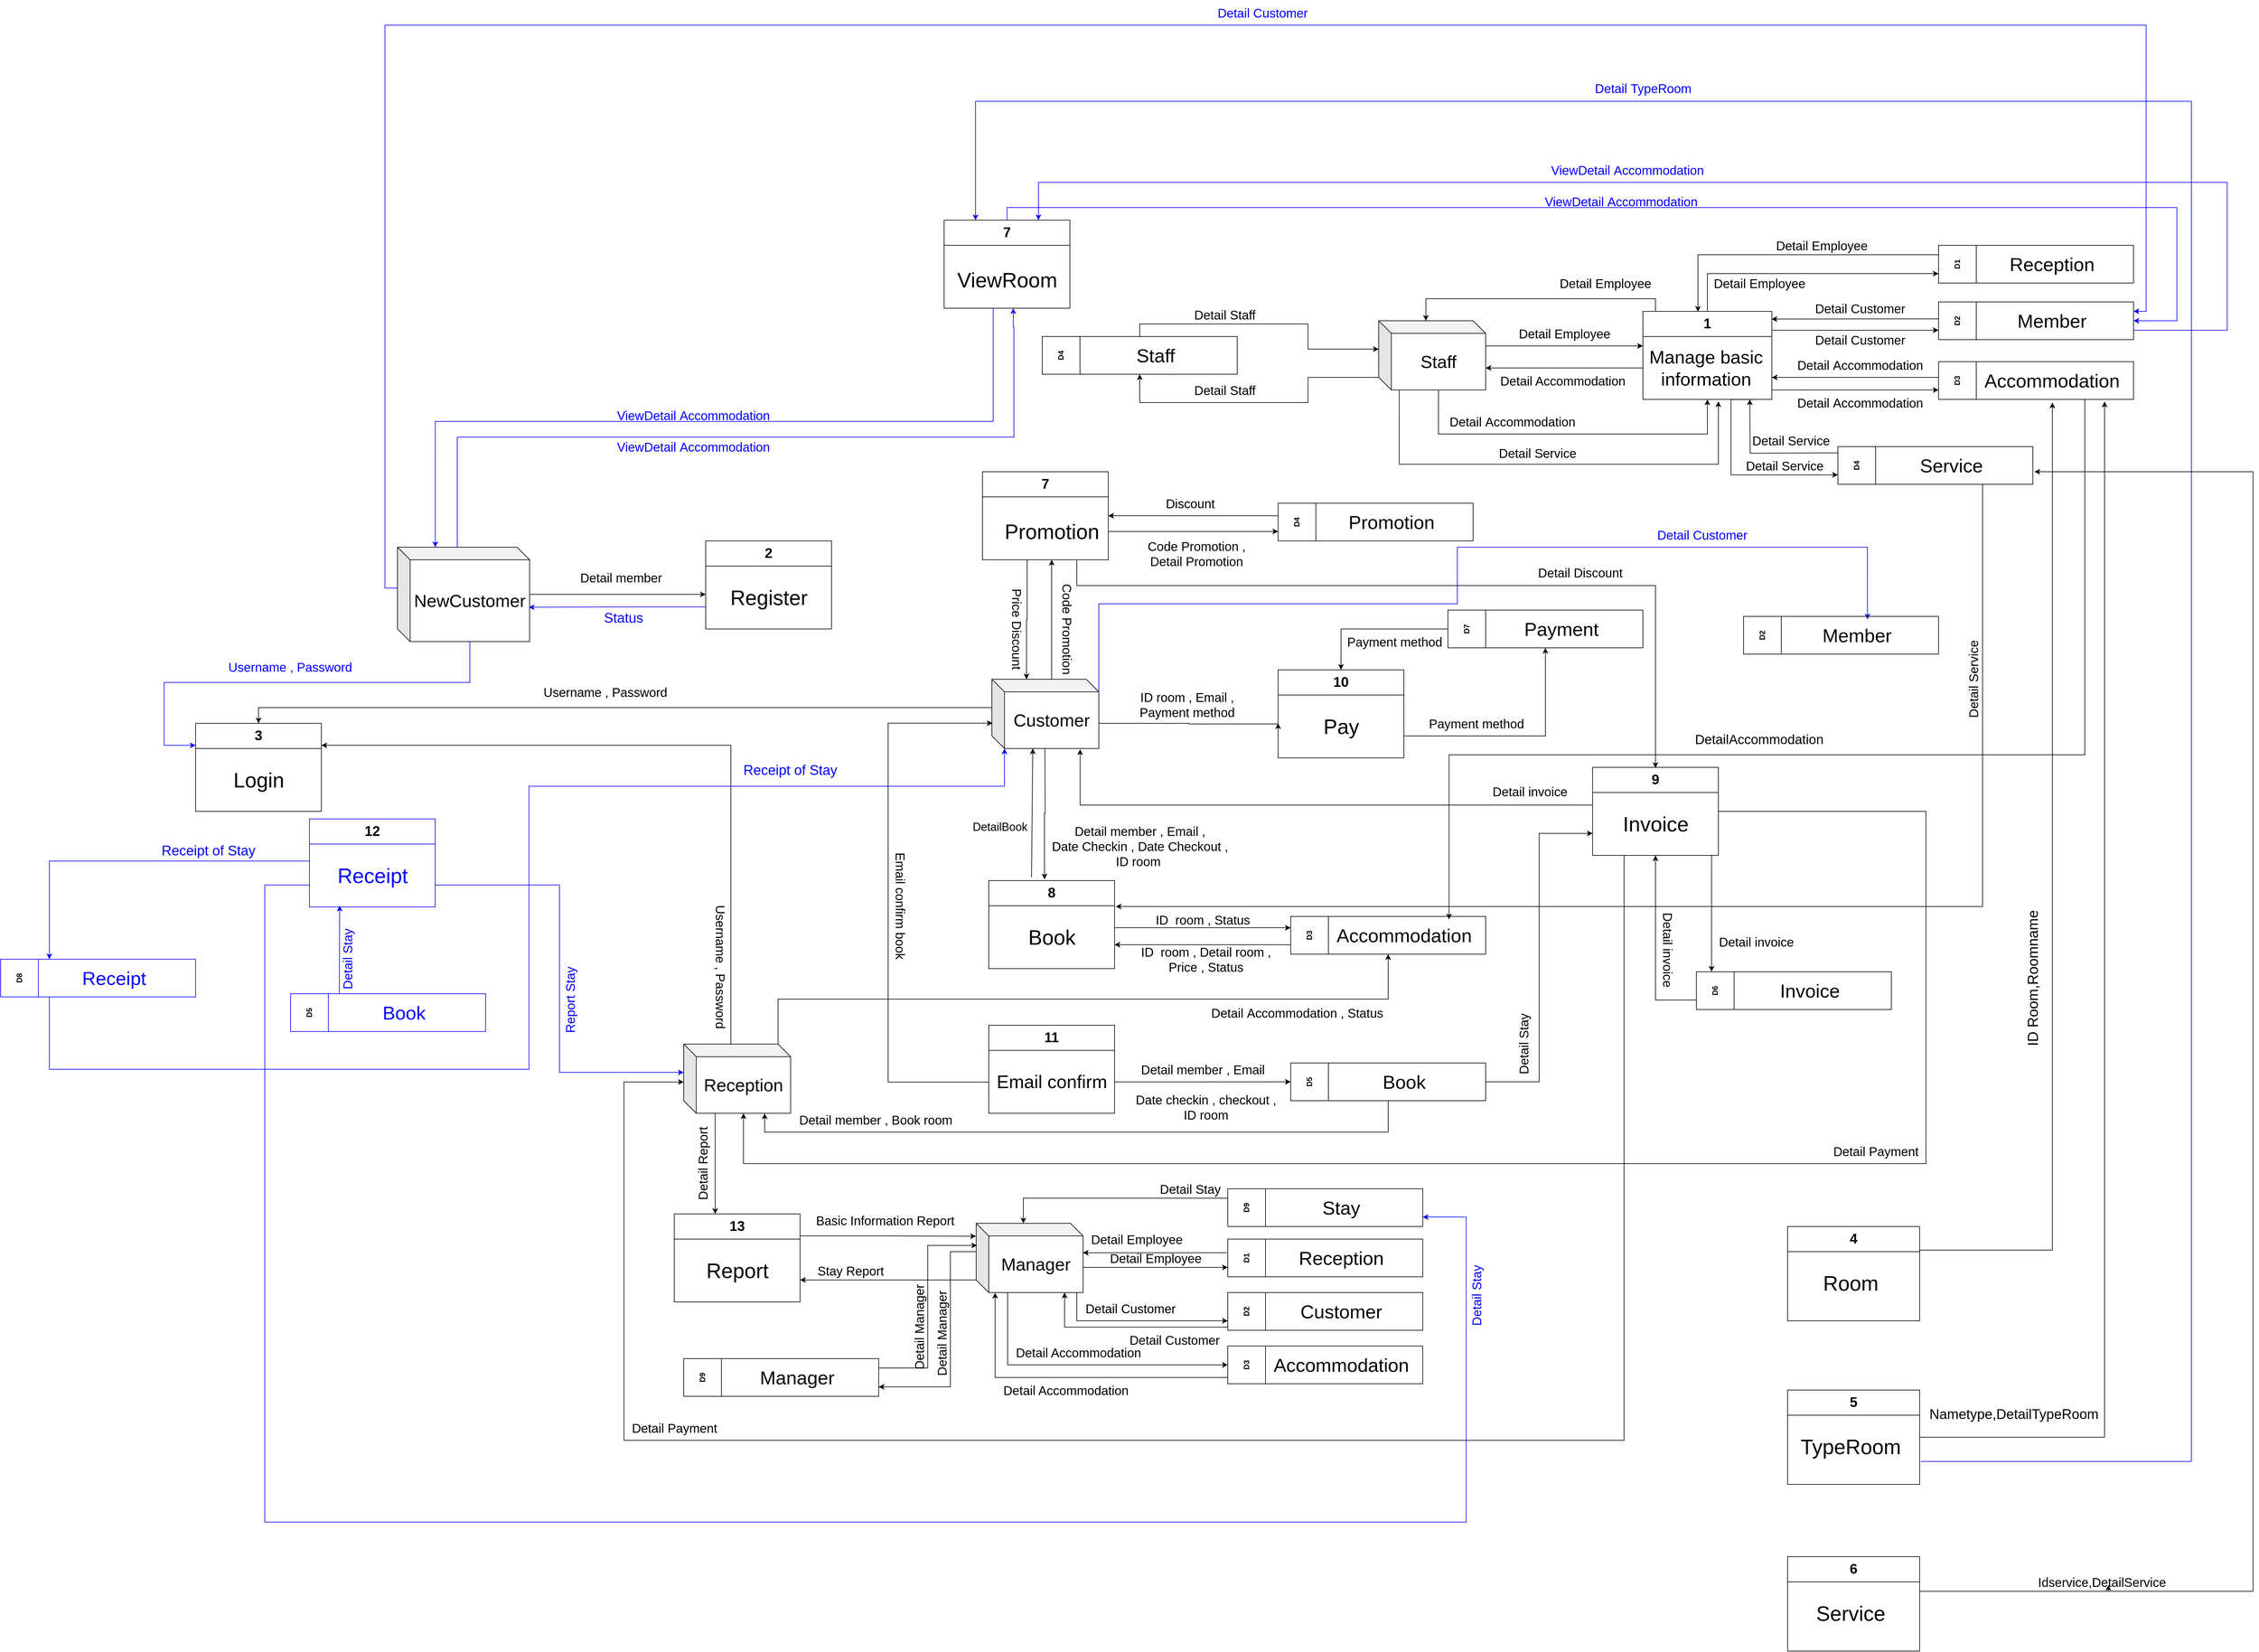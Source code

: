 <mxfile version="21.7.5" type="github">
  <diagram name="Page-1" id="EVB2JG9kK474J4FMBU9G">
    <mxGraphModel dx="21507" dy="13369" grid="1" gridSize="10" guides="1" tooltips="1" connect="1" arrows="1" fold="1" page="1" pageScale="1" pageWidth="827" pageHeight="1169" math="0" shadow="0">
      <root>
        <mxCell id="0" />
        <mxCell id="1" parent="0" />
        <mxCell id="6Yd9exaLA5xY4vGigwr5-12" value="&lt;font style=&quot;font-size: 22px;&quot;&gt;3&lt;/font&gt;" style="swimlane;whiteSpace=wrap;html=1;startSize=40;" parent="1" vertex="1">
          <mxGeometry x="-470" y="380" width="200" height="140" as="geometry" />
        </mxCell>
        <mxCell id="6Yd9exaLA5xY4vGigwr5-47" value="&lt;font style=&quot;font-size: 33px;&quot;&gt;Login&lt;/font&gt;" style="text;html=1;align=center;verticalAlign=middle;resizable=0;points=[];autosize=1;strokeColor=none;fillColor=none;" parent="6Yd9exaLA5xY4vGigwr5-12" vertex="1">
          <mxGeometry x="50" y="65" width="100" height="50" as="geometry" />
        </mxCell>
        <mxCell id="6Yd9exaLA5xY4vGigwr5-45" style="edgeStyle=orthogonalEdgeStyle;rounded=0;orthogonalLoop=1;jettySize=auto;html=1;exitX=0;exitY=0;exitDx=115;exitDy=150;entryX=0;entryY=0.25;entryDx=0;entryDy=0;exitPerimeter=0;strokeColor=#0000FF;" parent="1" source="x9j4PKglHA9XF4YdTZns-3" target="6Yd9exaLA5xY4vGigwr5-12" edge="1">
          <mxGeometry relative="1" as="geometry">
            <mxPoint x="96" y="460" as="sourcePoint" />
            <Array as="points">
              <mxPoint x="-34" y="315" />
              <mxPoint x="-520" y="315" />
              <mxPoint x="-520" y="415" />
            </Array>
          </mxGeometry>
        </mxCell>
        <mxCell id="6Yd9exaLA5xY4vGigwr5-36" value="&lt;font style=&quot;font-size: 20px;&quot;&gt;Detail member&lt;/font&gt;" style="text;html=1;align=center;verticalAlign=middle;resizable=0;points=[];autosize=1;strokeColor=none;fillColor=none;rotation=0;" parent="1" vertex="1">
          <mxGeometry x="131" y="128" width="150" height="40" as="geometry" />
        </mxCell>
        <mxCell id="6Yd9exaLA5xY4vGigwr5-46" value="&lt;font color=&quot;#0000ff&quot; style=&quot;font-size: 20px;&quot;&gt;Username , Password&lt;/font&gt;" style="text;html=1;align=center;verticalAlign=middle;resizable=0;points=[];autosize=1;strokeColor=none;fillColor=none;" parent="1" vertex="1">
          <mxGeometry x="-430" y="270" width="220" height="40" as="geometry" />
        </mxCell>
        <mxCell id="6Yd9exaLA5xY4vGigwr5-54" style="edgeStyle=orthogonalEdgeStyle;rounded=0;orthogonalLoop=1;jettySize=auto;html=1;entryX=0.443;entryY=-0.014;entryDx=0;entryDy=0;entryPerimeter=0;" parent="1" target="6Yd9exaLA5xY4vGigwr5-80" edge="1">
          <mxGeometry relative="1" as="geometry">
            <mxPoint x="880.17" y="415" as="sourcePoint" />
            <mxPoint x="880.17" y="635" as="targetPoint" />
          </mxGeometry>
        </mxCell>
        <mxCell id="6Yd9exaLA5xY4vGigwr5-55" style="edgeStyle=orthogonalEdgeStyle;rounded=0;orthogonalLoop=1;jettySize=auto;html=1;entryX=0.5;entryY=0;entryDx=0;entryDy=0;exitX=0;exitY=0;exitDx=0;exitDy=45;exitPerimeter=0;" parent="1" source="6Yd9exaLA5xY4vGigwr5-77" target="6Yd9exaLA5xY4vGigwr5-12" edge="1">
          <mxGeometry relative="1" as="geometry">
            <mxPoint x="721" y="410" as="sourcePoint" />
          </mxGeometry>
        </mxCell>
        <mxCell id="6Yd9exaLA5xY4vGigwr5-67" style="edgeStyle=orthogonalEdgeStyle;rounded=0;orthogonalLoop=1;jettySize=auto;html=1;exitX=1;exitY=0.5;exitDx=0;exitDy=0;" parent="1" target="6Yd9exaLA5xY4vGigwr5-64" edge="1">
          <mxGeometry relative="1" as="geometry">
            <mxPoint x="991" y="705" as="sourcePoint" />
            <mxPoint x="1261" y="700" as="targetPoint" />
            <Array as="points">
              <mxPoint x="1131" y="705" />
              <mxPoint x="1131" y="705" />
            </Array>
          </mxGeometry>
        </mxCell>
        <mxCell id="6Yd9exaLA5xY4vGigwr5-58" style="edgeStyle=orthogonalEdgeStyle;rounded=0;orthogonalLoop=1;jettySize=auto;html=1;entryX=0.006;entryY=0.634;entryDx=0;entryDy=0;entryPerimeter=0;exitX=0;exitY=0.508;exitDx=0;exitDy=0;exitPerimeter=0;" parent="1" source="6Yd9exaLA5xY4vGigwr5-83" target="6Yd9exaLA5xY4vGigwr5-77" edge="1">
          <mxGeometry relative="1" as="geometry">
            <mxPoint x="721" y="920" as="sourcePoint" />
            <mxPoint x="731" y="380" as="targetPoint" />
            <Array as="points">
              <mxPoint x="631" y="950" />
              <mxPoint x="631" y="380" />
            </Array>
          </mxGeometry>
        </mxCell>
        <mxCell id="6Yd9exaLA5xY4vGigwr5-68" style="edgeStyle=orthogonalEdgeStyle;rounded=0;orthogonalLoop=1;jettySize=auto;html=1;entryX=0;entryY=0.5;entryDx=0;entryDy=0;" parent="1" target="6Yd9exaLA5xY4vGigwr5-62" edge="1">
          <mxGeometry relative="1" as="geometry">
            <mxPoint x="991" y="950.067" as="sourcePoint" />
            <Array as="points">
              <mxPoint x="1041" y="950" />
              <mxPoint x="1041" y="950" />
            </Array>
          </mxGeometry>
        </mxCell>
        <mxCell id="6Yd9exaLA5xY4vGigwr5-59" value="&lt;font style=&quot;font-size: 20px;&quot;&gt;Username , Password&lt;/font&gt;" style="text;html=1;align=center;verticalAlign=middle;resizable=0;points=[];autosize=1;strokeColor=none;fillColor=none;" parent="1" vertex="1">
          <mxGeometry x="71" y="310" width="220" height="40" as="geometry" />
        </mxCell>
        <mxCell id="6Yd9exaLA5xY4vGigwr5-60" value="&lt;font style=&quot;font-size: 20px;&quot;&gt;Email confirm book&lt;/font&gt;" style="text;html=1;align=center;verticalAlign=middle;resizable=0;points=[];autosize=1;strokeColor=none;fillColor=none;rotation=90;" parent="1" vertex="1">
          <mxGeometry x="556" y="650" width="190" height="40" as="geometry" />
        </mxCell>
        <mxCell id="6Yd9exaLA5xY4vGigwr5-124" style="edgeStyle=orthogonalEdgeStyle;rounded=0;orthogonalLoop=1;jettySize=auto;html=1;exitX=1;exitY=0.5;exitDx=0;exitDy=0;entryX=0;entryY=0.75;entryDx=0;entryDy=0;" parent="1" source="6Yd9exaLA5xY4vGigwr5-62" target="6Yd9exaLA5xY4vGigwr5-114" edge="1">
          <mxGeometry relative="1" as="geometry" />
        </mxCell>
        <mxCell id="6Yd9exaLA5xY4vGigwr5-223" style="edgeStyle=orthogonalEdgeStyle;rounded=0;orthogonalLoop=1;jettySize=auto;html=1;exitX=0.5;exitY=1;exitDx=0;exitDy=0;entryX=0.757;entryY=1.002;entryDx=0;entryDy=0;entryPerimeter=0;" parent="1" source="6Yd9exaLA5xY4vGigwr5-62" target="6Yd9exaLA5xY4vGigwr5-170" edge="1">
          <mxGeometry relative="1" as="geometry">
            <Array as="points">
              <mxPoint x="1426" y="1030" />
              <mxPoint x="435" y="1030" />
            </Array>
          </mxGeometry>
        </mxCell>
        <mxCell id="6Yd9exaLA5xY4vGigwr5-62" value="D5" style="swimlane;horizontal=0;whiteSpace=wrap;html=1;startSize=60;" parent="1" vertex="1">
          <mxGeometry x="1271" y="920" width="310" height="60" as="geometry" />
        </mxCell>
        <mxCell id="6Yd9exaLA5xY4vGigwr5-63" value="&lt;span style=&quot;font-size: 30px;&quot;&gt;Book&lt;/span&gt;" style="text;html=1;align=center;verticalAlign=middle;resizable=0;points=[];autosize=1;strokeColor=none;fillColor=none;" parent="6Yd9exaLA5xY4vGigwr5-62" vertex="1">
          <mxGeometry x="135" y="5" width="90" height="50" as="geometry" />
        </mxCell>
        <mxCell id="6Yd9exaLA5xY4vGigwr5-70" style="edgeStyle=orthogonalEdgeStyle;rounded=0;orthogonalLoop=1;jettySize=auto;html=1;exitX=0;exitY=0.75;exitDx=0;exitDy=0;" parent="1" source="6Yd9exaLA5xY4vGigwr5-64" edge="1">
          <mxGeometry relative="1" as="geometry">
            <mxPoint x="991" y="732" as="targetPoint" />
            <Array as="points">
              <mxPoint x="991" y="732" />
            </Array>
          </mxGeometry>
        </mxCell>
        <mxCell id="6Yd9exaLA5xY4vGigwr5-64" value="D3" style="swimlane;horizontal=0;whiteSpace=wrap;html=1;startSize=60;" parent="1" vertex="1">
          <mxGeometry x="1271" y="687" width="310" height="60" as="geometry" />
        </mxCell>
        <mxCell id="6Yd9exaLA5xY4vGigwr5-65" value="&lt;font style=&quot;font-size: 30px;&quot;&gt;Accommodation&lt;/font&gt;" style="text;html=1;align=center;verticalAlign=middle;resizable=0;points=[];autosize=1;strokeColor=none;fillColor=none;" parent="6Yd9exaLA5xY4vGigwr5-64" vertex="1">
          <mxGeometry x="60" y="5" width="240" height="50" as="geometry" />
        </mxCell>
        <mxCell id="6Yd9exaLA5xY4vGigwr5-69" value="&lt;font style=&quot;font-size: 20px;&quot;&gt;ID&amp;nbsp; room , Status&lt;/font&gt;" style="text;html=1;align=center;verticalAlign=middle;resizable=0;points=[];autosize=1;strokeColor=none;fillColor=none;" parent="1" vertex="1">
          <mxGeometry x="1046" y="672" width="170" height="40" as="geometry" />
        </mxCell>
        <mxCell id="6Yd9exaLA5xY4vGigwr5-71" value="&lt;font style=&quot;font-size: 20px;&quot;&gt;ID&amp;nbsp; room , Detail room ,&lt;br&gt;Price , Status&lt;/font&gt;" style="text;html=1;align=center;verticalAlign=middle;resizable=0;points=[];autosize=1;strokeColor=none;fillColor=none;" parent="1" vertex="1">
          <mxGeometry x="1021" y="725" width="230" height="60" as="geometry" />
        </mxCell>
        <mxCell id="6Yd9exaLA5xY4vGigwr5-74" value="&lt;span style=&quot;font-size: 20px;&quot;&gt;Detail member , Email&lt;/span&gt;" style="text;html=1;align=center;verticalAlign=middle;resizable=0;points=[];autosize=1;strokeColor=none;fillColor=none;" parent="1" vertex="1">
          <mxGeometry x="1021" y="910" width="220" height="40" as="geometry" />
        </mxCell>
        <mxCell id="6Yd9exaLA5xY4vGigwr5-75" value="&lt;span style=&quot;font-size: 20px;&quot;&gt;Date checkin , checkout ,&lt;br&gt;ID room&lt;/span&gt;" style="text;html=1;align=center;verticalAlign=middle;resizable=0;points=[];autosize=1;strokeColor=none;fillColor=none;" parent="1" vertex="1">
          <mxGeometry x="1011" y="960" width="250" height="60" as="geometry" />
        </mxCell>
        <mxCell id="6Yd9exaLA5xY4vGigwr5-94" style="edgeStyle=orthogonalEdgeStyle;rounded=0;orthogonalLoop=1;jettySize=auto;html=1;exitX=0;exitY=0;exitDx=75;exitDy=0;exitPerimeter=0;entryX=0.75;entryY=1;entryDx=0;entryDy=0;" parent="1" edge="1">
          <mxGeometry relative="1" as="geometry">
            <mxPoint x="831" y="310" as="sourcePoint" />
            <mxPoint x="891" y="120" as="targetPoint" />
            <Array as="points">
              <mxPoint x="891" y="310" />
            </Array>
          </mxGeometry>
        </mxCell>
        <mxCell id="6Yd9exaLA5xY4vGigwr5-112" style="edgeStyle=orthogonalEdgeStyle;rounded=0;orthogonalLoop=1;jettySize=auto;html=1;exitX=0;exitY=0;exitDx=170;exitDy=65;exitPerimeter=0;" parent="1" source="6Yd9exaLA5xY4vGigwr5-77" edge="1">
          <mxGeometry relative="1" as="geometry">
            <mxPoint x="1251" y="380" as="targetPoint" />
            <Array as="points">
              <mxPoint x="966" y="380" />
              <mxPoint x="1109" y="380" />
              <mxPoint x="1251" y="381" />
            </Array>
          </mxGeometry>
        </mxCell>
        <mxCell id="eCwXJ-lsIu1Mq8TBjTkr-16" style="edgeStyle=orthogonalEdgeStyle;rounded=0;orthogonalLoop=1;jettySize=auto;html=1;exitX=0;exitY=0;exitDx=170;exitDy=20;exitPerimeter=0;entryX=0.631;entryY=-0.005;entryDx=0;entryDy=0;entryPerimeter=0;strokeColor=#0000FF;" edge="1" parent="1" source="6Yd9exaLA5xY4vGigwr5-77" target="eCwXJ-lsIu1Mq8TBjTkr-15">
          <mxGeometry relative="1" as="geometry">
            <Array as="points">
              <mxPoint x="966" y="190" />
              <mxPoint x="1536" y="190" />
              <mxPoint x="1536" y="100" />
              <mxPoint x="2188" y="100" />
            </Array>
          </mxGeometry>
        </mxCell>
        <mxCell id="6Yd9exaLA5xY4vGigwr5-77" value="&lt;font style=&quot;font-size: 28px;&quot;&gt;Customer&lt;/font&gt;" style="shape=cube;whiteSpace=wrap;html=1;boundedLbl=1;backgroundOutline=1;darkOpacity=0.05;darkOpacity2=0.1;" parent="1" vertex="1">
          <mxGeometry x="796" y="310" width="170" height="110" as="geometry" />
        </mxCell>
        <mxCell id="G4Wa9GA4Rg9XZmVomABa-12" style="edgeStyle=orthogonalEdgeStyle;rounded=0;orthogonalLoop=1;jettySize=auto;html=1;exitX=0;exitY=0.75;exitDx=0;exitDy=0;entryX=0.994;entryY=0.636;entryDx=0;entryDy=0;entryPerimeter=0;strokeColor=#0000FF;" parent="1" source="6Yd9exaLA5xY4vGigwr5-78" target="x9j4PKglHA9XF4YdTZns-3" edge="1">
          <mxGeometry relative="1" as="geometry" />
        </mxCell>
        <mxCell id="6Yd9exaLA5xY4vGigwr5-78" value="&lt;font style=&quot;font-size: 22px;&quot;&gt;2&lt;/font&gt;" style="swimlane;whiteSpace=wrap;html=1;startSize=40;" parent="1" vertex="1">
          <mxGeometry x="341" y="90" width="200" height="140" as="geometry" />
        </mxCell>
        <mxCell id="6Yd9exaLA5xY4vGigwr5-79" value="&lt;font style=&quot;font-size: 33px;&quot;&gt;Register&lt;/font&gt;" style="text;html=1;align=center;verticalAlign=middle;resizable=0;points=[];autosize=1;strokeColor=none;fillColor=none;" parent="6Yd9exaLA5xY4vGigwr5-78" vertex="1">
          <mxGeometry x="25" y="65" width="150" height="50" as="geometry" />
        </mxCell>
        <mxCell id="6Yd9exaLA5xY4vGigwr5-80" value="&lt;font style=&quot;font-size: 22px;&quot;&gt;8&lt;/font&gt;" style="swimlane;whiteSpace=wrap;html=1;startSize=40;" parent="1" vertex="1">
          <mxGeometry x="791" y="630" width="200" height="140" as="geometry" />
        </mxCell>
        <mxCell id="6Yd9exaLA5xY4vGigwr5-81" value="&lt;span style=&quot;font-size: 33px;&quot;&gt;Book&lt;/span&gt;" style="text;html=1;align=center;verticalAlign=middle;resizable=0;points=[];autosize=1;strokeColor=none;fillColor=none;" parent="6Yd9exaLA5xY4vGigwr5-80" vertex="1">
          <mxGeometry x="50" y="65" width="100" height="50" as="geometry" />
        </mxCell>
        <mxCell id="6Yd9exaLA5xY4vGigwr5-82" value="&lt;font style=&quot;font-size: 22px;&quot;&gt;11&lt;/font&gt;" style="swimlane;whiteSpace=wrap;html=1;startSize=40;" parent="1" vertex="1">
          <mxGeometry x="791" y="860" width="200" height="140" as="geometry" />
        </mxCell>
        <mxCell id="6Yd9exaLA5xY4vGigwr5-83" value="&lt;font style=&quot;font-size: 29px;&quot;&gt;Email confirm&lt;/font&gt;" style="text;html=1;align=center;verticalAlign=middle;resizable=0;points=[];autosize=1;strokeColor=none;fillColor=none;" parent="6Yd9exaLA5xY4vGigwr5-82" vertex="1">
          <mxGeometry y="65" width="200" height="50" as="geometry" />
        </mxCell>
        <mxCell id="6Yd9exaLA5xY4vGigwr5-90" value="&lt;span style=&quot;font-size: 20px;&quot;&gt;Detail member , Email ,&lt;br&gt;Date Checkin , Date Checkout ,&lt;br&gt;ID room&amp;nbsp;&lt;/span&gt;" style="text;html=1;align=center;verticalAlign=middle;resizable=0;points=[];autosize=1;strokeColor=none;fillColor=none;" parent="1" vertex="1">
          <mxGeometry x="881" y="530" width="300" height="90" as="geometry" />
        </mxCell>
        <mxCell id="6Yd9exaLA5xY4vGigwr5-93" style="edgeStyle=orthogonalEdgeStyle;rounded=0;orthogonalLoop=1;jettySize=auto;html=1;exitX=0.25;exitY=1;exitDx=0;exitDy=0;" parent="1" edge="1">
          <mxGeometry relative="1" as="geometry">
            <mxPoint x="852" y="120" as="sourcePoint" />
            <mxPoint x="851" y="310" as="targetPoint" />
            <Array as="points">
              <mxPoint x="852" y="215" />
            </Array>
          </mxGeometry>
        </mxCell>
        <mxCell id="6Yd9exaLA5xY4vGigwr5-100" style="edgeStyle=orthogonalEdgeStyle;rounded=0;orthogonalLoop=1;jettySize=auto;html=1;exitX=1;exitY=0.75;exitDx=0;exitDy=0;entryX=0;entryY=0.75;entryDx=0;entryDy=0;" parent="1" source="6Yd9exaLA5xY4vGigwr5-91" target="6Yd9exaLA5xY4vGigwr5-97" edge="1">
          <mxGeometry relative="1" as="geometry">
            <Array as="points">
              <mxPoint x="981" y="75" />
            </Array>
          </mxGeometry>
        </mxCell>
        <mxCell id="6Yd9exaLA5xY4vGigwr5-116" style="edgeStyle=orthogonalEdgeStyle;rounded=0;orthogonalLoop=1;jettySize=auto;html=1;entryX=0.5;entryY=0;entryDx=0;entryDy=0;" parent="1" edge="1">
          <mxGeometry relative="1" as="geometry">
            <mxPoint x="931" y="121" as="sourcePoint" />
            <Array as="points">
              <mxPoint x="931" y="161" />
              <mxPoint x="1851" y="161" />
            </Array>
            <mxPoint x="1851" y="451" as="targetPoint" />
          </mxGeometry>
        </mxCell>
        <mxCell id="6Yd9exaLA5xY4vGigwr5-91" value="&lt;font style=&quot;font-size: 22px;&quot;&gt;7&lt;/font&gt;" style="swimlane;whiteSpace=wrap;html=1;startSize=40;" parent="1" vertex="1">
          <mxGeometry x="781" y="-20" width="200" height="140" as="geometry" />
        </mxCell>
        <mxCell id="6Yd9exaLA5xY4vGigwr5-92" value="&lt;font style=&quot;font-size: 33px;&quot;&gt;Promotion&lt;/font&gt;" style="text;html=1;align=center;verticalAlign=middle;resizable=0;points=[];autosize=1;strokeColor=none;fillColor=none;" parent="6Yd9exaLA5xY4vGigwr5-91" vertex="1">
          <mxGeometry x="25" y="70" width="170" height="50" as="geometry" />
        </mxCell>
        <mxCell id="6Yd9exaLA5xY4vGigwr5-95" value="&lt;font style=&quot;font-size: 20px;&quot;&gt;Code Promotion&lt;/font&gt;" style="text;html=1;align=center;verticalAlign=middle;resizable=0;points=[];autosize=1;strokeColor=none;fillColor=none;rotation=90;" parent="1" vertex="1">
          <mxGeometry x="831" y="210" width="170" height="40" as="geometry" />
        </mxCell>
        <mxCell id="6Yd9exaLA5xY4vGigwr5-96" value="&lt;font style=&quot;font-size: 20px;&quot;&gt;Price Discount&lt;/font&gt;" style="text;html=1;align=center;verticalAlign=middle;resizable=0;points=[];autosize=1;strokeColor=none;fillColor=none;rotation=90;" parent="1" vertex="1">
          <mxGeometry x="761" y="210" width="150" height="40" as="geometry" />
        </mxCell>
        <mxCell id="6Yd9exaLA5xY4vGigwr5-99" style="edgeStyle=orthogonalEdgeStyle;rounded=0;orthogonalLoop=1;jettySize=auto;html=1;exitX=0;exitY=0.25;exitDx=0;exitDy=0;entryX=1;entryY=0.5;entryDx=0;entryDy=0;" parent="1" source="6Yd9exaLA5xY4vGigwr5-97" target="6Yd9exaLA5xY4vGigwr5-91" edge="1">
          <mxGeometry relative="1" as="geometry">
            <Array as="points">
              <mxPoint x="1251" y="50" />
            </Array>
          </mxGeometry>
        </mxCell>
        <mxCell id="6Yd9exaLA5xY4vGigwr5-97" value="D4" style="swimlane;horizontal=0;whiteSpace=wrap;html=1;startSize=60;" parent="1" vertex="1">
          <mxGeometry x="1251" y="30" width="310" height="60" as="geometry" />
        </mxCell>
        <mxCell id="6Yd9exaLA5xY4vGigwr5-98" value="&lt;font style=&quot;font-size: 30px;&quot;&gt;Promotion&lt;/font&gt;" style="text;html=1;align=center;verticalAlign=middle;resizable=0;points=[];autosize=1;strokeColor=none;fillColor=none;" parent="6Yd9exaLA5xY4vGigwr5-97" vertex="1">
          <mxGeometry x="100" y="5" width="160" height="50" as="geometry" />
        </mxCell>
        <mxCell id="6Yd9exaLA5xY4vGigwr5-101" value="&lt;font style=&quot;font-size: 20px;&quot;&gt;Discount&lt;/font&gt;" style="text;html=1;align=center;verticalAlign=middle;resizable=0;points=[];autosize=1;strokeColor=none;fillColor=none;" parent="1" vertex="1">
          <mxGeometry x="1061" y="10" width="100" height="40" as="geometry" />
        </mxCell>
        <mxCell id="6Yd9exaLA5xY4vGigwr5-102" value="&lt;font style=&quot;font-size: 20px;&quot;&gt;Code Promotion ,&lt;br&gt;Detail Promotion&lt;br&gt;&lt;/font&gt;" style="text;html=1;align=center;verticalAlign=middle;resizable=0;points=[];autosize=1;strokeColor=none;fillColor=none;" parent="1" vertex="1">
          <mxGeometry x="1031" y="80" width="180" height="60" as="geometry" />
        </mxCell>
        <mxCell id="6Yd9exaLA5xY4vGigwr5-107" style="edgeStyle=orthogonalEdgeStyle;rounded=0;orthogonalLoop=1;jettySize=auto;html=1;exitX=1;exitY=0.75;exitDx=0;exitDy=0;entryX=0.5;entryY=1;entryDx=0;entryDy=0;" parent="1" source="6Yd9exaLA5xY4vGigwr5-103" target="6Yd9exaLA5xY4vGigwr5-105" edge="1">
          <mxGeometry relative="1" as="geometry" />
        </mxCell>
        <mxCell id="6Yd9exaLA5xY4vGigwr5-103" value="&lt;font style=&quot;font-size: 22px;&quot;&gt;10&lt;/font&gt;" style="swimlane;whiteSpace=wrap;html=1;startSize=40;" parent="1" vertex="1">
          <mxGeometry x="1251" y="295" width="200" height="140" as="geometry" />
        </mxCell>
        <mxCell id="6Yd9exaLA5xY4vGigwr5-104" value="&lt;font style=&quot;font-size: 33px;&quot;&gt;Pay&lt;/font&gt;" style="text;html=1;align=center;verticalAlign=middle;resizable=0;points=[];autosize=1;strokeColor=none;fillColor=none;" parent="6Yd9exaLA5xY4vGigwr5-103" vertex="1">
          <mxGeometry x="60" y="65" width="80" height="50" as="geometry" />
        </mxCell>
        <mxCell id="6Yd9exaLA5xY4vGigwr5-109" style="edgeStyle=orthogonalEdgeStyle;rounded=0;orthogonalLoop=1;jettySize=auto;html=1;exitX=0;exitY=0.5;exitDx=0;exitDy=0;entryX=0.5;entryY=0;entryDx=0;entryDy=0;" parent="1" source="6Yd9exaLA5xY4vGigwr5-105" target="6Yd9exaLA5xY4vGigwr5-103" edge="1">
          <mxGeometry relative="1" as="geometry" />
        </mxCell>
        <mxCell id="6Yd9exaLA5xY4vGigwr5-105" value="D7" style="swimlane;horizontal=0;whiteSpace=wrap;html=1;startSize=60;" parent="1" vertex="1">
          <mxGeometry x="1521" y="200" width="310" height="60" as="geometry" />
        </mxCell>
        <mxCell id="6Yd9exaLA5xY4vGigwr5-106" value="&lt;font style=&quot;font-size: 30px;&quot;&gt;Payment&lt;/font&gt;" style="text;html=1;align=center;verticalAlign=middle;resizable=0;points=[];autosize=1;strokeColor=none;fillColor=none;" parent="6Yd9exaLA5xY4vGigwr5-105" vertex="1">
          <mxGeometry x="110" y="5" width="140" height="50" as="geometry" />
        </mxCell>
        <mxCell id="6Yd9exaLA5xY4vGigwr5-108" value="&lt;font style=&quot;font-size: 20px;&quot;&gt;Payment method&lt;/font&gt;" style="text;html=1;align=center;verticalAlign=middle;resizable=0;points=[];autosize=1;strokeColor=none;fillColor=none;" parent="1" vertex="1">
          <mxGeometry x="1481" y="360" width="170" height="40" as="geometry" />
        </mxCell>
        <mxCell id="6Yd9exaLA5xY4vGigwr5-110" value="&lt;font style=&quot;font-size: 20px;&quot;&gt;Payment method&lt;/font&gt;" style="text;html=1;align=center;verticalAlign=middle;resizable=0;points=[];autosize=1;strokeColor=none;fillColor=none;" parent="1" vertex="1">
          <mxGeometry x="1351" y="230" width="170" height="40" as="geometry" />
        </mxCell>
        <mxCell id="6Yd9exaLA5xY4vGigwr5-113" value="&lt;font style=&quot;font-size: 20px;&quot;&gt;ID room , Email ,&lt;br&gt;Payment method&lt;br&gt;&lt;/font&gt;" style="text;html=1;align=center;verticalAlign=middle;resizable=0;points=[];autosize=1;strokeColor=none;fillColor=none;" parent="1" vertex="1">
          <mxGeometry x="1021" y="320" width="170" height="60" as="geometry" />
        </mxCell>
        <mxCell id="6Yd9exaLA5xY4vGigwr5-118" style="edgeStyle=orthogonalEdgeStyle;rounded=0;orthogonalLoop=1;jettySize=auto;html=1;exitX=0;exitY=0.25;exitDx=0;exitDy=0;entryX=0.825;entryY=1.012;entryDx=0;entryDy=0;entryPerimeter=0;" parent="1" source="6Yd9exaLA5xY4vGigwr5-114" target="6Yd9exaLA5xY4vGigwr5-77" edge="1">
          <mxGeometry relative="1" as="geometry">
            <Array as="points">
              <mxPoint x="1751" y="510" />
              <mxPoint x="936" y="510" />
            </Array>
          </mxGeometry>
        </mxCell>
        <mxCell id="6Yd9exaLA5xY4vGigwr5-122" style="edgeStyle=orthogonalEdgeStyle;rounded=0;orthogonalLoop=1;jettySize=auto;html=1;exitX=0.5;exitY=1;exitDx=0;exitDy=0;entryX=0.078;entryY=-0.004;entryDx=0;entryDy=0;entryPerimeter=0;" parent="1" source="6Yd9exaLA5xY4vGigwr5-114" target="6Yd9exaLA5xY4vGigwr5-120" edge="1">
          <mxGeometry relative="1" as="geometry">
            <mxPoint x="1941" y="740" as="targetPoint" />
            <Array as="points">
              <mxPoint x="1940" y="590" />
            </Array>
          </mxGeometry>
        </mxCell>
        <mxCell id="6Yd9exaLA5xY4vGigwr5-187" style="edgeStyle=orthogonalEdgeStyle;rounded=0;orthogonalLoop=1;jettySize=auto;html=1;exitX=1;exitY=0.5;exitDx=0;exitDy=0;entryX=0;entryY=0;entryDx=95;entryDy=110;entryPerimeter=0;" parent="1" source="6Yd9exaLA5xY4vGigwr5-114" target="6Yd9exaLA5xY4vGigwr5-170" edge="1">
          <mxGeometry relative="1" as="geometry">
            <mxPoint x="421" y="1020" as="targetPoint" />
            <Array as="points">
              <mxPoint x="2281" y="520" />
              <mxPoint x="2281" y="1080" />
              <mxPoint x="401" y="1080" />
            </Array>
          </mxGeometry>
        </mxCell>
        <mxCell id="6Yd9exaLA5xY4vGigwr5-226" style="edgeStyle=orthogonalEdgeStyle;rounded=0;orthogonalLoop=1;jettySize=auto;html=1;exitX=0;exitY=1;exitDx=0;exitDy=0;entryX=0;entryY=0.548;entryDx=0;entryDy=0;entryPerimeter=0;" parent="1" target="6Yd9exaLA5xY4vGigwr5-170" edge="1">
          <mxGeometry relative="1" as="geometry">
            <mxPoint x="1801" y="590" as="sourcePoint" />
            <mxPoint x="251" y="950" as="targetPoint" />
            <Array as="points">
              <mxPoint x="1801" y="1520" />
              <mxPoint x="211" y="1520" />
              <mxPoint x="211" y="950" />
            </Array>
          </mxGeometry>
        </mxCell>
        <mxCell id="6Yd9exaLA5xY4vGigwr5-114" value="&lt;font style=&quot;font-size: 22px;&quot;&gt;9&lt;/font&gt;" style="swimlane;whiteSpace=wrap;html=1;startSize=40;" parent="1" vertex="1">
          <mxGeometry x="1751" y="450" width="200" height="140" as="geometry" />
        </mxCell>
        <mxCell id="6Yd9exaLA5xY4vGigwr5-115" value="&lt;font style=&quot;font-size: 33px;&quot;&gt;Invoice&lt;/font&gt;" style="text;html=1;align=center;verticalAlign=middle;resizable=0;points=[];autosize=1;strokeColor=none;fillColor=none;" parent="6Yd9exaLA5xY4vGigwr5-114" vertex="1">
          <mxGeometry x="35" y="65" width="130" height="50" as="geometry" />
        </mxCell>
        <mxCell id="6Yd9exaLA5xY4vGigwr5-117" value="&lt;font style=&quot;font-size: 20px;&quot;&gt;Detail Discount&lt;/font&gt;" style="text;html=1;align=center;verticalAlign=middle;resizable=0;points=[];autosize=1;strokeColor=none;fillColor=none;" parent="1" vertex="1">
          <mxGeometry x="1651" y="120" width="160" height="40" as="geometry" />
        </mxCell>
        <mxCell id="6Yd9exaLA5xY4vGigwr5-119" value="&lt;font style=&quot;font-size: 20px;&quot;&gt;Detail invoice&lt;/font&gt;" style="text;html=1;align=center;verticalAlign=middle;resizable=0;points=[];autosize=1;strokeColor=none;fillColor=none;" parent="1" vertex="1">
          <mxGeometry x="1581" y="468" width="140" height="40" as="geometry" />
        </mxCell>
        <mxCell id="6Yd9exaLA5xY4vGigwr5-123" style="edgeStyle=orthogonalEdgeStyle;rounded=0;orthogonalLoop=1;jettySize=auto;html=1;exitX=0;exitY=0.75;exitDx=0;exitDy=0;entryX=0.5;entryY=1;entryDx=0;entryDy=0;" parent="1" source="6Yd9exaLA5xY4vGigwr5-120" target="6Yd9exaLA5xY4vGigwr5-114" edge="1">
          <mxGeometry relative="1" as="geometry" />
        </mxCell>
        <mxCell id="6Yd9exaLA5xY4vGigwr5-120" value="D6" style="swimlane;horizontal=0;whiteSpace=wrap;html=1;startSize=60;" parent="1" vertex="1">
          <mxGeometry x="1916" y="775" width="310" height="60" as="geometry" />
        </mxCell>
        <mxCell id="6Yd9exaLA5xY4vGigwr5-121" value="&lt;font style=&quot;font-size: 30px;&quot;&gt;Invoice&lt;/font&gt;" style="text;html=1;align=center;verticalAlign=middle;resizable=0;points=[];autosize=1;strokeColor=none;fillColor=none;" parent="6Yd9exaLA5xY4vGigwr5-120" vertex="1">
          <mxGeometry x="120" y="5" width="120" height="50" as="geometry" />
        </mxCell>
        <mxCell id="6Yd9exaLA5xY4vGigwr5-125" value="&lt;font style=&quot;font-size: 20px;&quot;&gt;Detail invoice&lt;/font&gt;" style="text;html=1;align=center;verticalAlign=middle;resizable=0;points=[];autosize=1;strokeColor=none;fillColor=none;rotation=0;" parent="1" vertex="1">
          <mxGeometry x="1941" y="707" width="140" height="40" as="geometry" />
        </mxCell>
        <mxCell id="6Yd9exaLA5xY4vGigwr5-126" value="&lt;font style=&quot;font-size: 20px;&quot;&gt;Detail invoice&lt;/font&gt;" style="text;html=1;align=center;verticalAlign=middle;resizable=0;points=[];autosize=1;strokeColor=none;fillColor=none;rotation=90;" parent="1" vertex="1">
          <mxGeometry x="1801" y="720" width="140" height="40" as="geometry" />
        </mxCell>
        <mxCell id="6Yd9exaLA5xY4vGigwr5-127" value="&lt;font style=&quot;font-size: 20px;&quot;&gt;Detail Stay&lt;/font&gt;" style="text;html=1;align=center;verticalAlign=middle;resizable=0;points=[];autosize=1;strokeColor=none;fillColor=none;rotation=-90;" parent="1" vertex="1">
          <mxGeometry x="1581" y="870" width="120" height="40" as="geometry" />
        </mxCell>
        <mxCell id="6Yd9exaLA5xY4vGigwr5-133" style="edgeStyle=orthogonalEdgeStyle;rounded=0;orthogonalLoop=1;jettySize=auto;html=1;exitX=0;exitY=0;exitDx=170;exitDy=20;exitPerimeter=0;" parent="1" source="6Yd9exaLA5xY4vGigwr5-130" edge="1">
          <mxGeometry relative="1" as="geometry">
            <mxPoint x="1831" y="-220" as="targetPoint" />
            <Array as="points">
              <mxPoint x="1581" y="-220" />
              <mxPoint x="1786" y="-220" />
            </Array>
          </mxGeometry>
        </mxCell>
        <mxCell id="6Yd9exaLA5xY4vGigwr5-165" style="edgeStyle=orthogonalEdgeStyle;rounded=0;orthogonalLoop=1;jettySize=auto;html=1;exitX=0;exitY=0;exitDx=95;exitDy=110;exitPerimeter=0;entryX=0.5;entryY=1;entryDx=0;entryDy=0;" parent="1" source="6Yd9exaLA5xY4vGigwr5-130" target="6Yd9exaLA5xY4vGigwr5-131" edge="1">
          <mxGeometry relative="1" as="geometry">
            <Array as="points">
              <mxPoint x="1506" y="-80" />
              <mxPoint x="1934" y="-80" />
            </Array>
          </mxGeometry>
        </mxCell>
        <mxCell id="eCwXJ-lsIu1Mq8TBjTkr-44" style="edgeStyle=orthogonalEdgeStyle;rounded=0;orthogonalLoop=1;jettySize=auto;html=1;exitX=0;exitY=0;exitDx=0;exitDy=90;exitPerimeter=0;entryX=0.5;entryY=1;entryDx=0;entryDy=0;" edge="1" parent="1" source="6Yd9exaLA5xY4vGigwr5-130" target="eCwXJ-lsIu1Mq8TBjTkr-40">
          <mxGeometry relative="1" as="geometry" />
        </mxCell>
        <mxCell id="6Yd9exaLA5xY4vGigwr5-130" value="&lt;font style=&quot;font-size: 28px;&quot;&gt;Staff&lt;/font&gt;" style="shape=cube;whiteSpace=wrap;html=1;boundedLbl=1;backgroundOutline=1;darkOpacity=0.05;darkOpacity2=0.1;" parent="1" vertex="1">
          <mxGeometry x="1411" y="-260" width="170" height="110" as="geometry" />
        </mxCell>
        <mxCell id="6Yd9exaLA5xY4vGigwr5-149" style="edgeStyle=orthogonalEdgeStyle;rounded=0;orthogonalLoop=1;jettySize=auto;html=1;exitX=1;exitY=0.25;exitDx=0;exitDy=0;entryX=0;entryY=0.75;entryDx=0;entryDy=0;" parent="1" source="6Yd9exaLA5xY4vGigwr5-131" target="6Yd9exaLA5xY4vGigwr5-140" edge="1">
          <mxGeometry relative="1" as="geometry">
            <Array as="points">
              <mxPoint x="2036" y="-245" />
            </Array>
          </mxGeometry>
        </mxCell>
        <mxCell id="6Yd9exaLA5xY4vGigwr5-152" style="edgeStyle=orthogonalEdgeStyle;rounded=0;orthogonalLoop=1;jettySize=auto;html=1;exitX=1;exitY=1;exitDx=0;exitDy=0;entryX=0;entryY=0.75;entryDx=0;entryDy=0;" parent="1" source="6Yd9exaLA5xY4vGigwr5-131" target="6Yd9exaLA5xY4vGigwr5-142" edge="1">
          <mxGeometry relative="1" as="geometry">
            <Array as="points">
              <mxPoint x="2036" y="-150" />
            </Array>
          </mxGeometry>
        </mxCell>
        <mxCell id="6Yd9exaLA5xY4vGigwr5-156" style="edgeStyle=orthogonalEdgeStyle;rounded=0;orthogonalLoop=1;jettySize=auto;html=1;exitX=0.5;exitY=0;exitDx=0;exitDy=0;entryX=0;entryY=0.75;entryDx=0;entryDy=0;" parent="1" source="6Yd9exaLA5xY4vGigwr5-131" target="6Yd9exaLA5xY4vGigwr5-138" edge="1">
          <mxGeometry relative="1" as="geometry" />
        </mxCell>
        <mxCell id="6Yd9exaLA5xY4vGigwr5-168" style="edgeStyle=orthogonalEdgeStyle;rounded=0;orthogonalLoop=1;jettySize=auto;html=1;exitX=0;exitY=0;exitDx=0;exitDy=0;entryX=0;entryY=0;entryDx=75;entryDy=0;entryPerimeter=0;" parent="1" source="6Yd9exaLA5xY4vGigwr5-131" target="6Yd9exaLA5xY4vGigwr5-130" edge="1">
          <mxGeometry relative="1" as="geometry">
            <Array as="points">
              <mxPoint x="1851" y="-275" />
              <mxPoint x="1851" y="-295" />
              <mxPoint x="1486" y="-295" />
            </Array>
          </mxGeometry>
        </mxCell>
        <mxCell id="6Yd9exaLA5xY4vGigwr5-131" value="&lt;font style=&quot;font-size: 22px;&quot;&gt;1&lt;/font&gt;" style="swimlane;whiteSpace=wrap;html=1;startSize=40;" parent="1" vertex="1">
          <mxGeometry x="1831" y="-275" width="205" height="140" as="geometry" />
        </mxCell>
        <mxCell id="6Yd9exaLA5xY4vGigwr5-132" value="&lt;font style=&quot;font-size: 29px;&quot;&gt;Manage basic&lt;br&gt;information&lt;/font&gt;" style="text;html=1;align=center;verticalAlign=middle;resizable=0;points=[];autosize=1;strokeColor=none;fillColor=none;" parent="6Yd9exaLA5xY4vGigwr5-131" vertex="1">
          <mxGeometry y="50" width="200" height="80" as="geometry" />
        </mxCell>
        <mxCell id="6Yd9exaLA5xY4vGigwr5-136" value="&lt;font style=&quot;font-size: 20px;&quot;&gt;Detail Employee&lt;/font&gt;" style="text;html=1;align=center;verticalAlign=middle;resizable=0;points=[];autosize=1;strokeColor=none;fillColor=none;" parent="1" vertex="1">
          <mxGeometry x="1621" y="-260" width="170" height="40" as="geometry" />
        </mxCell>
        <mxCell id="6Yd9exaLA5xY4vGigwr5-137" value="&lt;font style=&quot;font-size: 20px;&quot;&gt;Detail Accommodation&amp;nbsp;&lt;/font&gt;" style="text;html=1;align=center;verticalAlign=middle;resizable=0;points=[];autosize=1;strokeColor=none;fillColor=none;" parent="1" vertex="1">
          <mxGeometry x="1591" y="-185" width="230" height="40" as="geometry" />
        </mxCell>
        <mxCell id="6Yd9exaLA5xY4vGigwr5-155" style="edgeStyle=orthogonalEdgeStyle;rounded=0;orthogonalLoop=1;jettySize=auto;html=1;exitX=0;exitY=0.25;exitDx=0;exitDy=0;entryX=0.427;entryY=0.004;entryDx=0;entryDy=0;entryPerimeter=0;" parent="1" source="6Yd9exaLA5xY4vGigwr5-138" target="6Yd9exaLA5xY4vGigwr5-131" edge="1">
          <mxGeometry relative="1" as="geometry" />
        </mxCell>
        <mxCell id="6Yd9exaLA5xY4vGigwr5-138" value="D1" style="swimlane;horizontal=0;whiteSpace=wrap;html=1;startSize=60;" parent="1" vertex="1">
          <mxGeometry x="2301" y="-380" width="310" height="60" as="geometry" />
        </mxCell>
        <mxCell id="6Yd9exaLA5xY4vGigwr5-139" value="&lt;font style=&quot;font-size: 30px;&quot;&gt;Reception&lt;/font&gt;" style="text;html=1;align=center;verticalAlign=middle;resizable=0;points=[];autosize=1;strokeColor=none;fillColor=none;" parent="6Yd9exaLA5xY4vGigwr5-138" vertex="1">
          <mxGeometry x="100" y="5" width="160" height="50" as="geometry" />
        </mxCell>
        <mxCell id="6Yd9exaLA5xY4vGigwr5-154" style="edgeStyle=orthogonalEdgeStyle;rounded=0;orthogonalLoop=1;jettySize=auto;html=1;exitX=0;exitY=0.5;exitDx=0;exitDy=0;entryX=0.998;entryY=0.088;entryDx=0;entryDy=0;entryPerimeter=0;" parent="1" source="6Yd9exaLA5xY4vGigwr5-140" target="6Yd9exaLA5xY4vGigwr5-131" edge="1">
          <mxGeometry relative="1" as="geometry">
            <Array as="points">
              <mxPoint x="2301" y="-263" />
              <mxPoint x="2168" y="-263" />
            </Array>
          </mxGeometry>
        </mxCell>
        <mxCell id="eCwXJ-lsIu1Mq8TBjTkr-20" style="edgeStyle=orthogonalEdgeStyle;rounded=0;orthogonalLoop=1;jettySize=auto;html=1;exitX=1;exitY=0.75;exitDx=0;exitDy=0;entryX=0.75;entryY=0;entryDx=0;entryDy=0;strokeColor=#0000FF;" edge="1" parent="1" source="6Yd9exaLA5xY4vGigwr5-140" target="eCwXJ-lsIu1Mq8TBjTkr-11">
          <mxGeometry relative="1" as="geometry">
            <Array as="points">
              <mxPoint x="2760" y="-245" />
              <mxPoint x="2760" y="-480" />
              <mxPoint x="870" y="-480" />
            </Array>
          </mxGeometry>
        </mxCell>
        <mxCell id="6Yd9exaLA5xY4vGigwr5-140" value="D2" style="swimlane;horizontal=0;whiteSpace=wrap;html=1;startSize=60;" parent="1" vertex="1">
          <mxGeometry x="2301" y="-290" width="310" height="60" as="geometry" />
        </mxCell>
        <mxCell id="6Yd9exaLA5xY4vGigwr5-141" value="&lt;font style=&quot;font-size: 30px;&quot;&gt;Member&lt;/font&gt;" style="text;html=1;align=center;verticalAlign=middle;resizable=0;points=[];autosize=1;strokeColor=none;fillColor=none;" parent="6Yd9exaLA5xY4vGigwr5-140" vertex="1">
          <mxGeometry x="115" y="5" width="130" height="50" as="geometry" />
        </mxCell>
        <mxCell id="6Yd9exaLA5xY4vGigwr5-150" style="edgeStyle=orthogonalEdgeStyle;rounded=0;orthogonalLoop=1;jettySize=auto;html=1;exitX=0;exitY=0.25;exitDx=0;exitDy=0;entryX=1;entryY=0.75;entryDx=0;entryDy=0;" parent="1" source="6Yd9exaLA5xY4vGigwr5-142" target="6Yd9exaLA5xY4vGigwr5-131" edge="1">
          <mxGeometry relative="1" as="geometry">
            <Array as="points">
              <mxPoint x="2301" y="-170" />
            </Array>
          </mxGeometry>
        </mxCell>
        <mxCell id="yyQJociicmT0sTEvCrep-1" style="edgeStyle=orthogonalEdgeStyle;rounded=0;orthogonalLoop=1;jettySize=auto;html=1;exitX=0.75;exitY=1;exitDx=0;exitDy=0;entryX=0.799;entryY=-0.007;entryDx=0;entryDy=0;entryPerimeter=0;" parent="1" source="6Yd9exaLA5xY4vGigwr5-142" target="6Yd9exaLA5xY4vGigwr5-65" edge="1">
          <mxGeometry relative="1" as="geometry">
            <Array as="points">
              <mxPoint x="2534" y="430" />
              <mxPoint x="1523" y="430" />
            </Array>
          </mxGeometry>
        </mxCell>
        <mxCell id="6Yd9exaLA5xY4vGigwr5-142" value="D3" style="swimlane;horizontal=0;whiteSpace=wrap;html=1;startSize=60;" parent="1" vertex="1">
          <mxGeometry x="2301" y="-195" width="310" height="60" as="geometry" />
        </mxCell>
        <mxCell id="6Yd9exaLA5xY4vGigwr5-143" value="&lt;font style=&quot;font-size: 30px;&quot;&gt;Accommodation&lt;/font&gt;" style="text;html=1;align=center;verticalAlign=middle;resizable=0;points=[];autosize=1;strokeColor=none;fillColor=none;" parent="6Yd9exaLA5xY4vGigwr5-142" vertex="1">
          <mxGeometry x="60" y="5" width="240" height="50" as="geometry" />
        </mxCell>
        <mxCell id="6Yd9exaLA5xY4vGigwr5-157" value="&lt;font style=&quot;font-size: 20px;&quot;&gt;Detail Employee&lt;/font&gt;" style="text;html=1;align=center;verticalAlign=middle;resizable=0;points=[];autosize=1;strokeColor=none;fillColor=none;" parent="1" vertex="1">
          <mxGeometry x="2030" y="-400" width="170" height="40" as="geometry" />
        </mxCell>
        <mxCell id="6Yd9exaLA5xY4vGigwr5-158" value="&lt;font style=&quot;font-size: 20px;&quot;&gt;Detail Employee&lt;/font&gt;" style="text;html=1;align=center;verticalAlign=middle;resizable=0;points=[];autosize=1;strokeColor=none;fillColor=none;" parent="1" vertex="1">
          <mxGeometry x="1931" y="-340" width="170" height="40" as="geometry" />
        </mxCell>
        <mxCell id="6Yd9exaLA5xY4vGigwr5-159" value="&lt;font style=&quot;font-size: 20px;&quot;&gt;Detail Customer&lt;/font&gt;" style="text;html=1;align=center;verticalAlign=middle;resizable=0;points=[];autosize=1;strokeColor=none;fillColor=none;" parent="1" vertex="1">
          <mxGeometry x="2091" y="-300" width="170" height="40" as="geometry" />
        </mxCell>
        <mxCell id="6Yd9exaLA5xY4vGigwr5-160" value="&lt;font style=&quot;font-size: 20px;&quot;&gt;Detail Customer&lt;/font&gt;" style="text;html=1;align=center;verticalAlign=middle;resizable=0;points=[];autosize=1;strokeColor=none;fillColor=none;" parent="1" vertex="1">
          <mxGeometry x="2091" y="-250" width="170" height="40" as="geometry" />
        </mxCell>
        <mxCell id="6Yd9exaLA5xY4vGigwr5-162" value="&lt;font style=&quot;font-size: 20px;&quot;&gt;Detail&amp;nbsp;Accommodation&lt;br&gt;&lt;/font&gt;" style="text;html=1;align=center;verticalAlign=middle;resizable=0;points=[];autosize=1;strokeColor=none;fillColor=none;" parent="1" vertex="1">
          <mxGeometry x="2066" y="-150" width="220" height="40" as="geometry" />
        </mxCell>
        <mxCell id="6Yd9exaLA5xY4vGigwr5-163" value="&lt;font style=&quot;font-size: 20px;&quot;&gt;Detail&amp;nbsp;Accommodation&lt;br&gt;&lt;/font&gt;" style="text;html=1;align=center;verticalAlign=middle;resizable=0;points=[];autosize=1;strokeColor=none;fillColor=none;" parent="1" vertex="1">
          <mxGeometry x="2066" y="-210" width="220" height="40" as="geometry" />
        </mxCell>
        <mxCell id="6Yd9exaLA5xY4vGigwr5-164" style="edgeStyle=orthogonalEdgeStyle;rounded=0;orthogonalLoop=1;jettySize=auto;html=1;entryX=1;entryY=0.682;entryDx=0;entryDy=0;entryPerimeter=0;" parent="1" source="6Yd9exaLA5xY4vGigwr5-132" target="6Yd9exaLA5xY4vGigwr5-130" edge="1">
          <mxGeometry relative="1" as="geometry" />
        </mxCell>
        <mxCell id="6Yd9exaLA5xY4vGigwr5-167" value="&lt;font style=&quot;font-size: 20px;&quot;&gt;Detail&amp;nbsp;Accommodation&amp;nbsp;&lt;/font&gt;" style="text;html=1;align=center;verticalAlign=middle;resizable=0;points=[];autosize=1;strokeColor=none;fillColor=none;" parent="1" vertex="1">
          <mxGeometry x="1511" y="-120" width="230" height="40" as="geometry" />
        </mxCell>
        <mxCell id="6Yd9exaLA5xY4vGigwr5-169" value="&lt;font style=&quot;font-size: 20px;&quot;&gt;Detail Employee&lt;/font&gt;" style="text;html=1;align=center;verticalAlign=middle;resizable=0;points=[];autosize=1;strokeColor=none;fillColor=none;" parent="1" vertex="1">
          <mxGeometry x="1686" y="-340" width="170" height="40" as="geometry" />
        </mxCell>
        <mxCell id="6Yd9exaLA5xY4vGigwr5-175" style="edgeStyle=orthogonalEdgeStyle;rounded=0;orthogonalLoop=1;jettySize=auto;html=1;exitX=0;exitY=0;exitDx=95;exitDy=110;exitPerimeter=0;entryX=0.5;entryY=0;entryDx=0;entryDy=0;" parent="1" edge="1">
          <mxGeometry relative="1" as="geometry">
            <mxPoint x="366" y="1000" as="sourcePoint" />
            <mxPoint x="356" y="1160" as="targetPoint" />
            <Array as="points">
              <mxPoint x="356" y="1000" />
            </Array>
          </mxGeometry>
        </mxCell>
        <mxCell id="6Yd9exaLA5xY4vGigwr5-225" style="edgeStyle=orthogonalEdgeStyle;rounded=0;orthogonalLoop=1;jettySize=auto;html=1;exitX=0;exitY=0;exitDx=150;exitDy=0;exitPerimeter=0;entryX=0.5;entryY=1;entryDx=0;entryDy=0;" parent="1" source="6Yd9exaLA5xY4vGigwr5-170" target="6Yd9exaLA5xY4vGigwr5-64" edge="1">
          <mxGeometry relative="1" as="geometry" />
        </mxCell>
        <mxCell id="eCwXJ-lsIu1Mq8TBjTkr-25" style="edgeStyle=orthogonalEdgeStyle;rounded=0;orthogonalLoop=1;jettySize=auto;html=1;exitX=0;exitY=0;exitDx=75;exitDy=0;exitPerimeter=0;entryX=1;entryY=0.25;entryDx=0;entryDy=0;" edge="1" parent="1" source="6Yd9exaLA5xY4vGigwr5-170" target="6Yd9exaLA5xY4vGigwr5-12">
          <mxGeometry relative="1" as="geometry" />
        </mxCell>
        <mxCell id="6Yd9exaLA5xY4vGigwr5-170" value="&lt;font style=&quot;font-size: 28px;&quot;&gt;Reception&lt;/font&gt;" style="shape=cube;whiteSpace=wrap;html=1;boundedLbl=1;backgroundOutline=1;darkOpacity=0.05;darkOpacity2=0.1;" parent="1" vertex="1">
          <mxGeometry x="306" y="890" width="170" height="110" as="geometry" />
        </mxCell>
        <mxCell id="6Yd9exaLA5xY4vGigwr5-183" style="edgeStyle=orthogonalEdgeStyle;rounded=0;orthogonalLoop=1;jettySize=auto;html=1;exitX=1;exitY=0.25;exitDx=0;exitDy=0;entryX=-0.002;entryY=0.186;entryDx=0;entryDy=0;entryPerimeter=0;" parent="1" source="6Yd9exaLA5xY4vGigwr5-172" target="6Yd9exaLA5xY4vGigwr5-174" edge="1">
          <mxGeometry relative="1" as="geometry" />
        </mxCell>
        <mxCell id="6Yd9exaLA5xY4vGigwr5-172" value="&lt;font style=&quot;font-size: 22px;&quot;&gt;13&lt;/font&gt;" style="swimlane;whiteSpace=wrap;html=1;startSize=40;" parent="1" vertex="1">
          <mxGeometry x="291" y="1160" width="200" height="140" as="geometry" />
        </mxCell>
        <mxCell id="6Yd9exaLA5xY4vGigwr5-173" value="&lt;font style=&quot;font-size: 33px;&quot;&gt;Report&lt;/font&gt;" style="text;html=1;align=center;verticalAlign=middle;resizable=0;points=[];autosize=1;strokeColor=none;fillColor=none;" parent="6Yd9exaLA5xY4vGigwr5-172" vertex="1">
          <mxGeometry x="40" y="65" width="120" height="50" as="geometry" />
        </mxCell>
        <mxCell id="6Yd9exaLA5xY4vGigwr5-184" style="edgeStyle=orthogonalEdgeStyle;rounded=0;orthogonalLoop=1;jettySize=auto;html=1;exitX=0;exitY=0;exitDx=0;exitDy=45;exitPerimeter=0;entryX=1;entryY=0.75;entryDx=0;entryDy=0;" parent="1" source="6Yd9exaLA5xY4vGigwr5-174" target="6Yd9exaLA5xY4vGigwr5-172" edge="1">
          <mxGeometry relative="1" as="geometry">
            <Array as="points">
              <mxPoint x="771" y="1265" />
            </Array>
          </mxGeometry>
        </mxCell>
        <mxCell id="6Yd9exaLA5xY4vGigwr5-207" style="edgeStyle=orthogonalEdgeStyle;rounded=0;orthogonalLoop=1;jettySize=auto;html=1;exitX=0;exitY=0;exitDx=170;exitDy=65;exitPerimeter=0;entryX=0;entryY=0.75;entryDx=0;entryDy=0;" parent="1" source="6Yd9exaLA5xY4vGigwr5-174" target="6Yd9exaLA5xY4vGigwr5-193" edge="1">
          <mxGeometry relative="1" as="geometry">
            <Array as="points">
              <mxPoint x="941" y="1245" />
            </Array>
          </mxGeometry>
        </mxCell>
        <mxCell id="6Yd9exaLA5xY4vGigwr5-208" style="edgeStyle=orthogonalEdgeStyle;rounded=0;orthogonalLoop=1;jettySize=auto;html=1;exitX=1;exitY=1;exitDx=0;exitDy=0;exitPerimeter=0;entryX=0;entryY=0.75;entryDx=0;entryDy=0;" parent="1" source="6Yd9exaLA5xY4vGigwr5-174" target="6Yd9exaLA5xY4vGigwr5-191" edge="1">
          <mxGeometry relative="1" as="geometry">
            <Array as="points">
              <mxPoint x="931" y="1285" />
              <mxPoint x="931" y="1330" />
            </Array>
          </mxGeometry>
        </mxCell>
        <mxCell id="6Yd9exaLA5xY4vGigwr5-209" style="edgeStyle=orthogonalEdgeStyle;rounded=0;orthogonalLoop=1;jettySize=auto;html=1;exitX=0;exitY=0;exitDx=95;exitDy=110;exitPerimeter=0;entryX=0;entryY=0.5;entryDx=0;entryDy=0;" parent="1" source="6Yd9exaLA5xY4vGigwr5-174" target="6Yd9exaLA5xY4vGigwr5-189" edge="1">
          <mxGeometry relative="1" as="geometry">
            <Array as="points">
              <mxPoint x="821" y="1285" />
              <mxPoint x="821" y="1400" />
            </Array>
          </mxGeometry>
        </mxCell>
        <mxCell id="eCwXJ-lsIu1Mq8TBjTkr-37" style="edgeStyle=orthogonalEdgeStyle;rounded=0;orthogonalLoop=1;jettySize=auto;html=1;exitX=0;exitY=0;exitDx=0;exitDy=45;exitPerimeter=0;entryX=1;entryY=0.75;entryDx=0;entryDy=0;" edge="1" parent="1" source="6Yd9exaLA5xY4vGigwr5-174" target="eCwXJ-lsIu1Mq8TBjTkr-33">
          <mxGeometry relative="1" as="geometry">
            <Array as="points">
              <mxPoint x="730" y="1220" />
              <mxPoint x="730" y="1435" />
            </Array>
          </mxGeometry>
        </mxCell>
        <mxCell id="6Yd9exaLA5xY4vGigwr5-174" value="&lt;font style=&quot;font-size: 28px;&quot;&gt;Manager&lt;/font&gt;" style="shape=cube;whiteSpace=wrap;html=1;boundedLbl=1;backgroundOutline=1;darkOpacity=0.05;darkOpacity2=0.1;" parent="1" vertex="1">
          <mxGeometry x="771" y="1175" width="170" height="110" as="geometry" />
        </mxCell>
        <mxCell id="6Yd9exaLA5xY4vGigwr5-176" value="&lt;font style=&quot;font-size: 20px;&quot;&gt;Username , Password&lt;/font&gt;" style="text;html=1;align=center;verticalAlign=middle;resizable=0;points=[];autosize=1;strokeColor=none;fillColor=none;rotation=90;" parent="1" vertex="1">
          <mxGeometry x="255" y="747" width="220" height="40" as="geometry" />
        </mxCell>
        <mxCell id="6Yd9exaLA5xY4vGigwr5-177" value="&lt;font style=&quot;font-size: 20px;&quot;&gt;Detail Report&lt;/font&gt;" style="text;html=1;align=center;verticalAlign=middle;resizable=0;points=[];autosize=1;strokeColor=none;fillColor=none;rotation=-90;" parent="1" vertex="1">
          <mxGeometry x="266" y="1060" width="140" height="40" as="geometry" />
        </mxCell>
        <mxCell id="6Yd9exaLA5xY4vGigwr5-185" value="&lt;font style=&quot;font-size: 20px;&quot;&gt;Basic Information Report&lt;/font&gt;" style="text;html=1;align=center;verticalAlign=middle;resizable=0;points=[];autosize=1;strokeColor=none;fillColor=none;rotation=0;" parent="1" vertex="1">
          <mxGeometry x="506" y="1150" width="240" height="40" as="geometry" />
        </mxCell>
        <mxCell id="6Yd9exaLA5xY4vGigwr5-186" value="&lt;font style=&quot;font-size: 20px;&quot;&gt;Stay Report&lt;/font&gt;" style="text;html=1;align=center;verticalAlign=middle;resizable=0;points=[];autosize=1;strokeColor=none;fillColor=none;rotation=0;" parent="1" vertex="1">
          <mxGeometry x="506" y="1230" width="130" height="40" as="geometry" />
        </mxCell>
        <mxCell id="6Yd9exaLA5xY4vGigwr5-188" value="&lt;font style=&quot;font-size: 20px;&quot;&gt;Detail Payment&lt;/font&gt;" style="text;html=1;align=center;verticalAlign=middle;resizable=0;points=[];autosize=1;strokeColor=none;fillColor=none;" parent="1" vertex="1">
          <mxGeometry x="2121" y="1040" width="160" height="40" as="geometry" />
        </mxCell>
        <mxCell id="6Yd9exaLA5xY4vGigwr5-205" style="edgeStyle=orthogonalEdgeStyle;rounded=0;orthogonalLoop=1;jettySize=auto;html=1;exitX=0;exitY=0.5;exitDx=0;exitDy=0;entryX=0.177;entryY=1.004;entryDx=0;entryDy=0;entryPerimeter=0;" parent="1" source="6Yd9exaLA5xY4vGigwr5-189" target="6Yd9exaLA5xY4vGigwr5-174" edge="1">
          <mxGeometry relative="1" as="geometry">
            <mxPoint x="801" y="1290" as="targetPoint" />
            <Array as="points">
              <mxPoint x="1171" y="1420" />
              <mxPoint x="801" y="1420" />
            </Array>
          </mxGeometry>
        </mxCell>
        <mxCell id="6Yd9exaLA5xY4vGigwr5-189" value="D3" style="swimlane;horizontal=0;whiteSpace=wrap;html=1;startSize=60;" parent="1" vertex="1">
          <mxGeometry x="1171" y="1370" width="310" height="60" as="geometry" />
        </mxCell>
        <mxCell id="6Yd9exaLA5xY4vGigwr5-190" value="&lt;span style=&quot;font-size: 30px;&quot;&gt;Accommodation&lt;/span&gt;" style="text;html=1;align=center;verticalAlign=middle;resizable=0;points=[];autosize=1;strokeColor=none;fillColor=none;" parent="6Yd9exaLA5xY4vGigwr5-189" vertex="1">
          <mxGeometry x="60" y="5" width="240" height="50" as="geometry" />
        </mxCell>
        <mxCell id="6Yd9exaLA5xY4vGigwr5-204" style="edgeStyle=orthogonalEdgeStyle;rounded=0;orthogonalLoop=1;jettySize=auto;html=1;exitX=0;exitY=0.5;exitDx=0;exitDy=0;entryX=0.827;entryY=1;entryDx=0;entryDy=0;entryPerimeter=0;" parent="1" source="6Yd9exaLA5xY4vGigwr5-191" target="6Yd9exaLA5xY4vGigwr5-174" edge="1">
          <mxGeometry relative="1" as="geometry">
            <mxPoint x="911" y="1300" as="targetPoint" />
            <Array as="points">
              <mxPoint x="1171" y="1340" />
              <mxPoint x="912" y="1340" />
            </Array>
          </mxGeometry>
        </mxCell>
        <mxCell id="6Yd9exaLA5xY4vGigwr5-191" value="D2" style="swimlane;horizontal=0;whiteSpace=wrap;html=1;startSize=60;" parent="1" vertex="1">
          <mxGeometry x="1171" y="1285" width="310" height="60" as="geometry" />
        </mxCell>
        <mxCell id="6Yd9exaLA5xY4vGigwr5-192" value="&lt;span style=&quot;font-size: 30px;&quot;&gt;Customer&lt;/span&gt;" style="text;html=1;align=center;verticalAlign=middle;resizable=0;points=[];autosize=1;strokeColor=none;fillColor=none;" parent="6Yd9exaLA5xY4vGigwr5-191" vertex="1">
          <mxGeometry x="105" y="5" width="150" height="50" as="geometry" />
        </mxCell>
        <mxCell id="6Yd9exaLA5xY4vGigwr5-203" style="edgeStyle=orthogonalEdgeStyle;rounded=0;orthogonalLoop=1;jettySize=auto;html=1;exitX=-0.005;exitY=0.363;exitDx=0;exitDy=0;exitPerimeter=0;entryX=0.998;entryY=0.425;entryDx=0;entryDy=0;entryPerimeter=0;" parent="1" source="6Yd9exaLA5xY4vGigwr5-193" target="6Yd9exaLA5xY4vGigwr5-174" edge="1">
          <mxGeometry relative="1" as="geometry">
            <mxPoint x="951" y="1222" as="targetPoint" />
            <Array as="points" />
          </mxGeometry>
        </mxCell>
        <mxCell id="6Yd9exaLA5xY4vGigwr5-193" value="D1" style="swimlane;horizontal=0;whiteSpace=wrap;html=1;startSize=60;" parent="1" vertex="1">
          <mxGeometry x="1171" y="1200" width="310" height="60" as="geometry" />
        </mxCell>
        <mxCell id="6Yd9exaLA5xY4vGigwr5-194" value="&lt;span style=&quot;font-size: 30px;&quot;&gt;Reception&lt;/span&gt;" style="text;html=1;align=center;verticalAlign=middle;resizable=0;points=[];autosize=1;strokeColor=none;fillColor=none;" parent="6Yd9exaLA5xY4vGigwr5-193" vertex="1">
          <mxGeometry x="100" y="5" width="160" height="50" as="geometry" />
        </mxCell>
        <mxCell id="6Yd9exaLA5xY4vGigwr5-202" style="edgeStyle=orthogonalEdgeStyle;rounded=0;orthogonalLoop=1;jettySize=auto;html=1;exitX=0;exitY=0.25;exitDx=0;exitDy=0;entryX=0;entryY=0;entryDx=75;entryDy=0;entryPerimeter=0;" parent="1" source="6Yd9exaLA5xY4vGigwr5-195" target="6Yd9exaLA5xY4vGigwr5-174" edge="1">
          <mxGeometry relative="1" as="geometry" />
        </mxCell>
        <mxCell id="6Yd9exaLA5xY4vGigwr5-195" value="D9" style="swimlane;horizontal=0;whiteSpace=wrap;html=1;startSize=60;" parent="1" vertex="1">
          <mxGeometry x="1171" y="1120" width="310" height="60" as="geometry" />
        </mxCell>
        <mxCell id="6Yd9exaLA5xY4vGigwr5-196" value="&lt;span style=&quot;font-size: 30px;&quot;&gt;Stay&lt;/span&gt;" style="text;html=1;align=center;verticalAlign=middle;resizable=0;points=[];autosize=1;strokeColor=none;fillColor=none;" parent="6Yd9exaLA5xY4vGigwr5-195" vertex="1">
          <mxGeometry x="140" y="5" width="80" height="50" as="geometry" />
        </mxCell>
        <mxCell id="6Yd9exaLA5xY4vGigwr5-200" value="&lt;font style=&quot;font-size: 20px;&quot;&gt;Detail&amp;nbsp;Accommodation , Status&lt;br&gt;&lt;/font&gt;" style="text;html=1;align=center;verticalAlign=middle;resizable=0;points=[];autosize=1;strokeColor=none;fillColor=none;" parent="1" vertex="1">
          <mxGeometry x="1131" y="820" width="300" height="40" as="geometry" />
        </mxCell>
        <mxCell id="6Yd9exaLA5xY4vGigwr5-201" value="&lt;font style=&quot;font-size: 20px;&quot;&gt;Detail member , Book room&lt;br&gt;&lt;/font&gt;" style="text;html=1;align=center;verticalAlign=middle;resizable=0;points=[];autosize=1;strokeColor=none;fillColor=none;" parent="1" vertex="1">
          <mxGeometry x="476" y="990" width="270" height="40" as="geometry" />
        </mxCell>
        <mxCell id="6Yd9exaLA5xY4vGigwr5-210" value="&lt;font style=&quot;font-size: 20px;&quot;&gt;Detail Stay&lt;/font&gt;" style="text;html=1;align=center;verticalAlign=middle;resizable=0;points=[];autosize=1;strokeColor=none;fillColor=none;rotation=0;" parent="1" vertex="1">
          <mxGeometry x="1051" y="1100" width="120" height="40" as="geometry" />
        </mxCell>
        <mxCell id="6Yd9exaLA5xY4vGigwr5-212" value="&lt;font style=&quot;font-size: 20px;&quot;&gt;Detail Employee&lt;/font&gt;" style="text;html=1;align=center;verticalAlign=middle;resizable=0;points=[];autosize=1;strokeColor=none;fillColor=none;rotation=0;" parent="1" vertex="1">
          <mxGeometry x="941" y="1180" width="170" height="40" as="geometry" />
        </mxCell>
        <mxCell id="6Yd9exaLA5xY4vGigwr5-214" value="&lt;font style=&quot;font-size: 20px;&quot;&gt;Detail Customer&lt;/font&gt;" style="text;html=1;align=center;verticalAlign=middle;resizable=0;points=[];autosize=1;strokeColor=none;fillColor=none;rotation=0;" parent="1" vertex="1">
          <mxGeometry x="931" y="1290" width="170" height="40" as="geometry" />
        </mxCell>
        <mxCell id="6Yd9exaLA5xY4vGigwr5-216" value="&lt;font style=&quot;font-size: 20px;&quot;&gt;Detail Employee&lt;/font&gt;" style="text;html=1;align=center;verticalAlign=middle;resizable=0;points=[];autosize=1;strokeColor=none;fillColor=none;rotation=0;" parent="1" vertex="1">
          <mxGeometry x="971" y="1210" width="170" height="40" as="geometry" />
        </mxCell>
        <mxCell id="6Yd9exaLA5xY4vGigwr5-218" value="&lt;font style=&quot;font-size: 20px;&quot;&gt;Detail Customer&lt;/font&gt;" style="text;html=1;align=center;verticalAlign=middle;resizable=0;points=[];autosize=1;strokeColor=none;fillColor=none;rotation=0;" parent="1" vertex="1">
          <mxGeometry x="1001" y="1340" width="170" height="40" as="geometry" />
        </mxCell>
        <mxCell id="6Yd9exaLA5xY4vGigwr5-219" value="&lt;font style=&quot;font-size: 20px;&quot;&gt;Detail Accommodation&amp;nbsp;&lt;/font&gt;" style="text;html=1;align=center;verticalAlign=middle;resizable=0;points=[];autosize=1;strokeColor=none;fillColor=none;rotation=0;" parent="1" vertex="1">
          <mxGeometry x="821" y="1360" width="230" height="40" as="geometry" />
        </mxCell>
        <mxCell id="6Yd9exaLA5xY4vGigwr5-221" value="&lt;font style=&quot;font-size: 20px;&quot;&gt;Detail Accommodation&amp;nbsp;&lt;/font&gt;" style="text;html=1;align=center;verticalAlign=middle;resizable=0;points=[];autosize=1;strokeColor=none;fillColor=none;rotation=0;" parent="1" vertex="1">
          <mxGeometry x="801" y="1420" width="230" height="40" as="geometry" />
        </mxCell>
        <mxCell id="6Yd9exaLA5xY4vGigwr5-227" value="&lt;font style=&quot;font-size: 20px;&quot;&gt;Detail Payment&lt;/font&gt;" style="text;html=1;align=center;verticalAlign=middle;resizable=0;points=[];autosize=1;strokeColor=none;fillColor=none;rotation=0;" parent="1" vertex="1">
          <mxGeometry x="211" y="1480" width="160" height="40" as="geometry" />
        </mxCell>
        <mxCell id="x9j4PKglHA9XF4YdTZns-5" value="" style="edgeStyle=orthogonalEdgeStyle;rounded=0;orthogonalLoop=1;jettySize=auto;html=1;" parent="1" source="x9j4PKglHA9XF4YdTZns-3" edge="1">
          <mxGeometry relative="1" as="geometry">
            <mxPoint x="341" y="175" as="targetPoint" />
          </mxGeometry>
        </mxCell>
        <mxCell id="C3ETq9H_x_TwHNfZG2Um-8" style="edgeStyle=orthogonalEdgeStyle;rounded=0;orthogonalLoop=1;jettySize=auto;html=1;exitX=0;exitY=0;exitDx=95;exitDy=0;exitPerimeter=0;strokeColor=#0000FF;" parent="1" source="x9j4PKglHA9XF4YdTZns-3" edge="1">
          <mxGeometry relative="1" as="geometry">
            <mxPoint x="830" y="-280" as="targetPoint" />
            <Array as="points">
              <mxPoint x="-54" y="-75" />
              <mxPoint x="831" y="-75" />
              <mxPoint x="831" y="-250" />
              <mxPoint x="830" y="-250" />
              <mxPoint x="830" y="-280" />
            </Array>
          </mxGeometry>
        </mxCell>
        <mxCell id="eCwXJ-lsIu1Mq8TBjTkr-18" style="edgeStyle=orthogonalEdgeStyle;rounded=0;orthogonalLoop=1;jettySize=auto;html=1;exitX=0;exitY=0;exitDx=0;exitDy=65;exitPerimeter=0;entryX=1;entryY=0.25;entryDx=0;entryDy=0;strokeColor=#0000FF;" edge="1" parent="1" source="x9j4PKglHA9XF4YdTZns-3" target="6Yd9exaLA5xY4vGigwr5-140">
          <mxGeometry relative="1" as="geometry">
            <Array as="points">
              <mxPoint x="-169" y="165" />
              <mxPoint x="-169" y="-730" />
              <mxPoint x="2631" y="-730" />
              <mxPoint x="2631" y="-275" />
            </Array>
          </mxGeometry>
        </mxCell>
        <mxCell id="x9j4PKglHA9XF4YdTZns-3" value="&lt;font style=&quot;font-size: 28px;&quot;&gt;NewCustomer&lt;/font&gt;" style="shape=cube;whiteSpace=wrap;html=1;boundedLbl=1;backgroundOutline=1;darkOpacity=0.05;darkOpacity2=0.1;" parent="1" vertex="1">
          <mxGeometry x="-149" y="100" width="210" height="150" as="geometry" />
        </mxCell>
        <mxCell id="x9j4PKglHA9XF4YdTZns-6" value="" style="endArrow=classic;html=1;rounded=0;entryX=0.382;entryY=1;entryDx=0;entryDy=0;entryPerimeter=0;exitX=0.34;exitY=-0.036;exitDx=0;exitDy=0;exitPerimeter=0;" parent="1" source="6Yd9exaLA5xY4vGigwr5-80" target="6Yd9exaLA5xY4vGigwr5-77" edge="1">
          <mxGeometry width="50" height="50" relative="1" as="geometry">
            <mxPoint x="831" y="620" as="sourcePoint" />
            <mxPoint x="881" y="570" as="targetPoint" />
          </mxGeometry>
        </mxCell>
        <mxCell id="x9j4PKglHA9XF4YdTZns-7" value="DetailBook" style="text;html=1;strokeColor=none;fillColor=none;align=center;verticalAlign=middle;whiteSpace=wrap;rounded=0;fontSize=18;" parent="1" vertex="1">
          <mxGeometry x="779" y="530" width="60" height="30" as="geometry" />
        </mxCell>
        <mxCell id="yyQJociicmT0sTEvCrep-8" style="edgeStyle=orthogonalEdgeStyle;rounded=0;orthogonalLoop=1;jettySize=auto;html=1;exitX=1;exitY=0.25;exitDx=0;exitDy=0;" parent="1" source="x9j4PKglHA9XF4YdTZns-8" edge="1">
          <mxGeometry relative="1" as="geometry">
            <mxPoint x="2482" y="-130" as="targetPoint" />
            <Array as="points">
              <mxPoint x="2482" y="1218" />
            </Array>
          </mxGeometry>
        </mxCell>
        <mxCell id="x9j4PKglHA9XF4YdTZns-8" value="&lt;font style=&quot;font-size: 22px;&quot;&gt;4&lt;/font&gt;" style="swimlane;whiteSpace=wrap;html=1;startSize=40;" parent="1" vertex="1">
          <mxGeometry x="2061" y="1180" width="210" height="150" as="geometry" />
        </mxCell>
        <mxCell id="x9j4PKglHA9XF4YdTZns-9" value="&lt;span style=&quot;font-size: 33px;&quot;&gt;Room&lt;/span&gt;" style="text;html=1;align=center;verticalAlign=middle;resizable=0;points=[];autosize=1;strokeColor=none;fillColor=none;" parent="x9j4PKglHA9XF4YdTZns-8" vertex="1">
          <mxGeometry x="45" y="65" width="110" height="50" as="geometry" />
        </mxCell>
        <mxCell id="x9j4PKglHA9XF4YdTZns-19" style="edgeStyle=orthogonalEdgeStyle;rounded=0;orthogonalLoop=1;jettySize=auto;html=1;exitX=1;exitY=0.5;exitDx=0;exitDy=0;entryX=0.85;entryY=1.169;entryDx=0;entryDy=0;entryPerimeter=0;" parent="1" source="x9j4PKglHA9XF4YdTZns-10" target="6Yd9exaLA5xY4vGigwr5-143" edge="1">
          <mxGeometry relative="1" as="geometry">
            <mxPoint x="2681" y="1300" as="targetPoint" />
          </mxGeometry>
        </mxCell>
        <mxCell id="C3ETq9H_x_TwHNfZG2Um-16" style="edgeStyle=orthogonalEdgeStyle;rounded=0;orthogonalLoop=1;jettySize=auto;html=1;exitX=1;exitY=0.75;exitDx=0;exitDy=0;strokeColor=#0000FF;entryX=0.25;entryY=0;entryDx=0;entryDy=0;" parent="1" target="eCwXJ-lsIu1Mq8TBjTkr-11" edge="1">
          <mxGeometry relative="1" as="geometry">
            <Array as="points">
              <mxPoint x="2703" y="1553" />
              <mxPoint x="2703" y="-609" />
              <mxPoint x="770" y="-609" />
            </Array>
            <mxPoint x="2273" y="1553.5" as="sourcePoint" />
            <mxPoint x="831" y="-419" as="targetPoint" />
          </mxGeometry>
        </mxCell>
        <mxCell id="x9j4PKglHA9XF4YdTZns-10" value="&lt;font style=&quot;font-size: 22px;&quot;&gt;5&lt;/font&gt;" style="swimlane;whiteSpace=wrap;html=1;startSize=40;" parent="1" vertex="1">
          <mxGeometry x="2061" y="1440" width="210" height="150" as="geometry" />
        </mxCell>
        <mxCell id="x9j4PKglHA9XF4YdTZns-11" value="&lt;span style=&quot;font-size: 33px;&quot;&gt;TypeRoom&lt;/span&gt;" style="text;html=1;align=center;verticalAlign=middle;resizable=0;points=[];autosize=1;strokeColor=none;fillColor=none;" parent="x9j4PKglHA9XF4YdTZns-10" vertex="1">
          <mxGeometry x="10" y="65" width="180" height="50" as="geometry" />
        </mxCell>
        <mxCell id="x9j4PKglHA9XF4YdTZns-13" value="ID Room,Roomname" style="text;html=1;strokeColor=none;fillColor=none;align=center;verticalAlign=middle;whiteSpace=wrap;rounded=0;fontSize=23;rotation=-90;" parent="1" vertex="1">
          <mxGeometry x="2331" y="770" width="240" height="30" as="geometry" />
        </mxCell>
        <mxCell id="x9j4PKglHA9XF4YdTZns-21" value="Nametype,DetailTypeRoom" style="text;html=1;strokeColor=none;fillColor=none;align=center;verticalAlign=middle;whiteSpace=wrap;rounded=0;fontSize=22;" parent="1" vertex="1">
          <mxGeometry x="2391" y="1464" width="60" height="30" as="geometry" />
        </mxCell>
        <mxCell id="yyQJociicmT0sTEvCrep-2" value="DetailAccommodation" style="text;html=1;strokeColor=none;fillColor=none;align=center;verticalAlign=middle;whiteSpace=wrap;rounded=0;fontSize=21;" parent="1" vertex="1">
          <mxGeometry x="1986" y="390" width="60" height="30" as="geometry" />
        </mxCell>
        <mxCell id="yyQJociicmT0sTEvCrep-11" value="" style="endArrow=classic;html=1;rounded=0;exitX=0.356;exitY=1.017;exitDx=0;exitDy=0;exitPerimeter=0;edgeStyle=orthogonalEdgeStyle;" parent="1" edge="1">
          <mxGeometry width="50" height="50" relative="1" as="geometry">
            <mxPoint x="1443.52" y="-150.0" as="sourcePoint" />
            <mxPoint x="1951" y="-131.87" as="targetPoint" />
            <Array as="points">
              <mxPoint x="1443" y="-31.87" />
              <mxPoint x="1951" y="-31.87" />
            </Array>
          </mxGeometry>
        </mxCell>
        <mxCell id="yyQJociicmT0sTEvCrep-12" value="&lt;font style=&quot;font-size: 20px;&quot;&gt;Detail Service&amp;nbsp;&lt;/font&gt;" style="text;html=1;align=center;verticalAlign=middle;resizable=0;points=[];autosize=1;strokeColor=none;fillColor=none;" parent="1" vertex="1">
          <mxGeometry x="1591" y="-70" width="150" height="40" as="geometry" />
        </mxCell>
        <mxCell id="yyQJociicmT0sTEvCrep-16" style="edgeStyle=orthogonalEdgeStyle;rounded=0;orthogonalLoop=1;jettySize=auto;html=1;exitX=0;exitY=0.25;exitDx=0;exitDy=0;" parent="1" edge="1">
          <mxGeometry relative="1" as="geometry">
            <mxPoint x="2001" y="-135" as="targetPoint" />
            <mxPoint x="2141" y="-50" as="sourcePoint" />
          </mxGeometry>
        </mxCell>
        <mxCell id="yyQJociicmT0sTEvCrep-20" style="edgeStyle=orthogonalEdgeStyle;rounded=0;orthogonalLoop=1;jettySize=auto;html=1;exitX=0.75;exitY=1;exitDx=0;exitDy=0;entryX=1.01;entryY=0.295;entryDx=0;entryDy=0;entryPerimeter=0;" parent="1" source="yyQJociicmT0sTEvCrep-13" target="6Yd9exaLA5xY4vGigwr5-80" edge="1">
          <mxGeometry relative="1" as="geometry">
            <Array as="points">
              <mxPoint x="2371" />
              <mxPoint x="2371" y="671" />
            </Array>
          </mxGeometry>
        </mxCell>
        <mxCell id="yyQJociicmT0sTEvCrep-13" value="D4&lt;br&gt;" style="swimlane;horizontal=0;whiteSpace=wrap;html=1;startSize=60;" parent="1" vertex="1">
          <mxGeometry x="2141" y="-60" width="310" height="60" as="geometry" />
        </mxCell>
        <mxCell id="yyQJociicmT0sTEvCrep-14" value="&lt;font style=&quot;font-size: 30px;&quot;&gt;Service&lt;/font&gt;" style="text;html=1;align=center;verticalAlign=middle;resizable=0;points=[];autosize=1;strokeColor=none;fillColor=none;" parent="yyQJociicmT0sTEvCrep-13" vertex="1">
          <mxGeometry x="120" y="5" width="120" height="50" as="geometry" />
        </mxCell>
        <mxCell id="yyQJociicmT0sTEvCrep-15" value="" style="endArrow=classic;html=1;rounded=0;exitX=0.885;exitY=1.002;exitDx=0;exitDy=0;exitPerimeter=0;edgeStyle=orthogonalEdgeStyle;entryX=0;entryY=0.75;entryDx=0;entryDy=0;" parent="1" target="yyQJociicmT0sTEvCrep-13" edge="1">
          <mxGeometry width="50" height="50" relative="1" as="geometry">
            <mxPoint x="2008" y="-134.84" as="sourcePoint" />
            <mxPoint x="2021" y="-10" as="targetPoint" />
            <Array as="points">
              <mxPoint x="1971" y="-135" />
              <mxPoint x="1971" y="-15" />
            </Array>
          </mxGeometry>
        </mxCell>
        <mxCell id="yyQJociicmT0sTEvCrep-17" value="&lt;font style=&quot;font-size: 20px;&quot;&gt;Detail Service&lt;/font&gt;" style="text;html=1;align=center;verticalAlign=middle;resizable=0;points=[];autosize=1;strokeColor=none;fillColor=none;" parent="1" vertex="1">
          <mxGeometry x="1991" y="-90" width="150" height="40" as="geometry" />
        </mxCell>
        <mxCell id="yyQJociicmT0sTEvCrep-18" value="&lt;font style=&quot;font-size: 20px;&quot;&gt;Detail Service&lt;/font&gt;" style="text;html=1;align=center;verticalAlign=middle;resizable=0;points=[];autosize=1;strokeColor=none;fillColor=none;" parent="1" vertex="1">
          <mxGeometry x="1981" y="-50" width="150" height="40" as="geometry" />
        </mxCell>
        <mxCell id="yyQJociicmT0sTEvCrep-21" value="&lt;font style=&quot;font-size: 20px;&quot;&gt;Detail Service&lt;/font&gt;" style="text;html=1;align=center;verticalAlign=middle;resizable=0;points=[];autosize=1;strokeColor=none;fillColor=none;rotation=-90;" parent="1" vertex="1">
          <mxGeometry x="2281" y="290" width="150" height="40" as="geometry" />
        </mxCell>
        <mxCell id="yyQJociicmT0sTEvCrep-24" style="edgeStyle=orthogonalEdgeStyle;rounded=0;orthogonalLoop=1;jettySize=auto;html=1;exitX=1;exitY=0.5;exitDx=0;exitDy=0;entryX=0.75;entryY=1;entryDx=0;entryDy=0;" parent="1" source="yyQJociicmT0sTEvCrep-22" edge="1">
          <mxGeometry relative="1" as="geometry">
            <mxPoint x="2351" y="1760" as="sourcePoint" />
            <mxPoint x="2453.5" y="-20" as="targetPoint" />
            <Array as="points">
              <mxPoint x="2271" y="1760" />
              <mxPoint x="2801" y="1760" />
              <mxPoint x="2801" y="-20" />
            </Array>
          </mxGeometry>
        </mxCell>
        <mxCell id="yyQJociicmT0sTEvCrep-22" value="&lt;font style=&quot;font-size: 22px;&quot;&gt;6&lt;/font&gt;" style="swimlane;whiteSpace=wrap;html=1;startSize=40;" parent="1" vertex="1">
          <mxGeometry x="2061" y="1705" width="210" height="150" as="geometry" />
        </mxCell>
        <mxCell id="yyQJociicmT0sTEvCrep-23" value="&lt;span style=&quot;font-size: 33px;&quot;&gt;Service&lt;/span&gt;" style="text;html=1;align=center;verticalAlign=middle;resizable=0;points=[];autosize=1;strokeColor=none;fillColor=none;" parent="yyQJociicmT0sTEvCrep-22" vertex="1">
          <mxGeometry x="35" y="65" width="130" height="50" as="geometry" />
        </mxCell>
        <mxCell id="yyQJociicmT0sTEvCrep-25" value="Idservice,DetailService" style="text;html=1;strokeColor=none;fillColor=none;align=center;verticalAlign=middle;whiteSpace=wrap;rounded=0;fontSize=20;" parent="1" vertex="1">
          <mxGeometry x="2531" y="1730" width="60" height="30" as="geometry" />
        </mxCell>
        <mxCell id="yyQJociicmT0sTEvCrep-26" style="edgeStyle=orthogonalEdgeStyle;rounded=0;orthogonalLoop=1;jettySize=auto;html=1;exitX=0.5;exitY=1;exitDx=0;exitDy=0;entryX=0.667;entryY=0.667;entryDx=0;entryDy=0;entryPerimeter=0;" parent="1" source="yyQJociicmT0sTEvCrep-25" target="yyQJociicmT0sTEvCrep-25" edge="1">
          <mxGeometry relative="1" as="geometry" />
        </mxCell>
        <mxCell id="C3ETq9H_x_TwHNfZG2Um-7" style="edgeStyle=orthogonalEdgeStyle;rounded=0;orthogonalLoop=1;jettySize=auto;html=1;entryX=0.286;entryY=0;entryDx=0;entryDy=0;entryPerimeter=0;strokeColor=#0000FF;" parent="1" target="x9j4PKglHA9XF4YdTZns-3" edge="1">
          <mxGeometry relative="1" as="geometry">
            <mxPoint x="-89" y="90" as="targetPoint" />
            <Array as="points">
              <mxPoint x="798" y="-100" />
              <mxPoint x="-89" y="-100" />
            </Array>
            <mxPoint x="799" y="-280" as="sourcePoint" />
          </mxGeometry>
        </mxCell>
        <mxCell id="C3ETq9H_x_TwHNfZG2Um-6" value="&lt;font style=&quot;font-size: 20px;&quot;&gt;&lt;font color=&quot;#0000ff&quot;&gt;Detail&amp;nbsp;TypeRoom&lt;/font&gt;&lt;br&gt;&lt;/font&gt;" style="text;html=1;align=center;verticalAlign=middle;resizable=0;points=[];autosize=1;strokeColor=none;fillColor=none;" parent="1" vertex="1">
          <mxGeometry x="1741" y="-650" width="180" height="40" as="geometry" />
        </mxCell>
        <mxCell id="C3ETq9H_x_TwHNfZG2Um-9" value="&lt;font style=&quot;font-size: 20px;&quot;&gt;&lt;font color=&quot;#0000ff&quot;&gt;ViewDetail&amp;nbsp;Accommodation&lt;/font&gt;&lt;br&gt;&lt;/font&gt;" style="text;html=1;align=center;verticalAlign=middle;resizable=0;points=[];autosize=1;strokeColor=none;fillColor=none;" parent="1" vertex="1">
          <mxGeometry x="186" y="-130" width="270" height="40" as="geometry" />
        </mxCell>
        <mxCell id="C3ETq9H_x_TwHNfZG2Um-10" value="&lt;font style=&quot;font-size: 20px;&quot;&gt;&lt;font color=&quot;#0000ff&quot;&gt;ViewDetail&amp;nbsp;Accommodation&lt;/font&gt;&lt;br&gt;&lt;/font&gt;" style="text;html=1;align=center;verticalAlign=middle;resizable=0;points=[];autosize=1;strokeColor=none;fillColor=none;" parent="1" vertex="1">
          <mxGeometry x="186" y="-80" width="270" height="40" as="geometry" />
        </mxCell>
        <mxCell id="G4Wa9GA4Rg9XZmVomABa-9" style="edgeStyle=orthogonalEdgeStyle;rounded=0;orthogonalLoop=1;jettySize=auto;html=1;exitX=0.25;exitY=1;exitDx=0;exitDy=0;entryX=0;entryY=0;entryDx=20;entryDy=110;entryPerimeter=0;strokeColor=#0000FF;" parent="1" source="eCwXJ-lsIu1Mq8TBjTkr-27" target="6Yd9exaLA5xY4vGigwr5-77" edge="1">
          <mxGeometry relative="1" as="geometry">
            <Array as="points">
              <mxPoint x="-702" y="930" />
              <mxPoint x="60" y="930" />
              <mxPoint x="60" y="480" />
              <mxPoint x="816" y="480" />
            </Array>
          </mxGeometry>
        </mxCell>
        <mxCell id="G4Wa9GA4Rg9XZmVomABa-23" style="edgeStyle=orthogonalEdgeStyle;rounded=0;orthogonalLoop=1;jettySize=auto;html=1;exitX=0;exitY=0.75;exitDx=0;exitDy=0;entryX=1;entryY=0.75;entryDx=0;entryDy=0;strokeColor=#0000FF;" parent="1" source="G4Wa9GA4Rg9XZmVomABa-4" target="6Yd9exaLA5xY4vGigwr5-195" edge="1">
          <mxGeometry relative="1" as="geometry">
            <Array as="points">
              <mxPoint x="-360" y="637" />
              <mxPoint x="-360" y="1650" />
              <mxPoint x="1550" y="1650" />
              <mxPoint x="1550" y="1165" />
            </Array>
          </mxGeometry>
        </mxCell>
        <mxCell id="eCwXJ-lsIu1Mq8TBjTkr-29" style="edgeStyle=orthogonalEdgeStyle;rounded=0;orthogonalLoop=1;jettySize=auto;html=1;exitX=0;exitY=0.5;exitDx=0;exitDy=0;entryX=0.25;entryY=0;entryDx=0;entryDy=0;strokeColor=#0000FF;" edge="1" parent="1" source="G4Wa9GA4Rg9XZmVomABa-4" target="eCwXJ-lsIu1Mq8TBjTkr-27">
          <mxGeometry relative="1" as="geometry">
            <Array as="points">
              <mxPoint x="-702" y="599" />
            </Array>
          </mxGeometry>
        </mxCell>
        <mxCell id="G4Wa9GA4Rg9XZmVomABa-4" value="&lt;font style=&quot;font-size: 22px;&quot;&gt;12&lt;/font&gt;" style="swimlane;whiteSpace=wrap;html=1;startSize=40;strokeColor=#0000FF;" parent="1" vertex="1">
          <mxGeometry x="-289" y="532" width="200" height="140" as="geometry" />
        </mxCell>
        <mxCell id="G4Wa9GA4Rg9XZmVomABa-5" value="&lt;span style=&quot;font-size: 33px;&quot;&gt;&lt;font color=&quot;#0000ff&quot;&gt;Receipt&lt;/font&gt;&lt;/span&gt;" style="text;html=1;align=center;verticalAlign=middle;resizable=0;points=[];autosize=1;strokeColor=none;fillColor=none;" parent="G4Wa9GA4Rg9XZmVomABa-4" vertex="1">
          <mxGeometry x="30" y="65" width="140" height="50" as="geometry" />
        </mxCell>
        <mxCell id="G4Wa9GA4Rg9XZmVomABa-8" style="rounded=0;orthogonalLoop=1;jettySize=auto;html=1;exitX=0.25;exitY=0;exitDx=0;exitDy=0;strokeColor=#0000FF;" parent="1" source="G4Wa9GA4Rg9XZmVomABa-6" edge="1">
          <mxGeometry relative="1" as="geometry">
            <mxPoint x="-241" y="670" as="targetPoint" />
          </mxGeometry>
        </mxCell>
        <mxCell id="G4Wa9GA4Rg9XZmVomABa-6" value="D5" style="swimlane;horizontal=0;whiteSpace=wrap;html=1;startSize=60;strokeColor=#0000FF;" parent="1" vertex="1">
          <mxGeometry x="-319" y="810" width="310" height="60" as="geometry" />
        </mxCell>
        <mxCell id="G4Wa9GA4Rg9XZmVomABa-7" value="&lt;span style=&quot;font-size: 30px;&quot;&gt;&lt;font color=&quot;#0000ff&quot;&gt;Book&lt;/font&gt;&lt;/span&gt;" style="text;html=1;align=center;verticalAlign=middle;resizable=0;points=[];autosize=1;strokeColor=none;fillColor=none;" parent="G4Wa9GA4Rg9XZmVomABa-6" vertex="1">
          <mxGeometry x="135" y="5" width="90" height="50" as="geometry" />
        </mxCell>
        <mxCell id="G4Wa9GA4Rg9XZmVomABa-10" value="&lt;font color=&quot;#0000ff&quot; style=&quot;font-size: 20px;&quot;&gt;Detail Stay&lt;/font&gt;" style="text;html=1;align=center;verticalAlign=middle;resizable=0;points=[];autosize=1;strokeColor=none;fillColor=none;rotation=-90;" parent="1" vertex="1">
          <mxGeometry x="-289" y="735" width="120" height="40" as="geometry" />
        </mxCell>
        <mxCell id="G4Wa9GA4Rg9XZmVomABa-13" value="&lt;font color=&quot;#0000ff&quot; style=&quot;font-size: 22px;&quot;&gt;Status&lt;/font&gt;" style="text;html=1;align=center;verticalAlign=middle;resizable=0;points=[];autosize=1;strokeColor=none;fillColor=none;" parent="1" vertex="1">
          <mxGeometry x="165" y="193" width="90" height="40" as="geometry" />
        </mxCell>
        <mxCell id="G4Wa9GA4Rg9XZmVomABa-14" style="edgeStyle=orthogonalEdgeStyle;rounded=0;orthogonalLoop=1;jettySize=auto;html=1;entryX=0;entryY=0;entryDx=0;entryDy=45;entryPerimeter=0;exitX=1;exitY=0.75;exitDx=0;exitDy=0;strokeColor=#0000FF;" parent="1" source="G4Wa9GA4Rg9XZmVomABa-4" target="6Yd9exaLA5xY4vGigwr5-170" edge="1">
          <mxGeometry relative="1" as="geometry">
            <mxPoint x="-90" y="622" as="sourcePoint" />
          </mxGeometry>
        </mxCell>
        <mxCell id="G4Wa9GA4Rg9XZmVomABa-15" value="&lt;font color=&quot;#0000ff&quot; style=&quot;font-size: 20px;&quot;&gt;Report Stay&lt;/font&gt;" style="text;html=1;align=center;verticalAlign=middle;resizable=0;points=[];autosize=1;strokeColor=none;fillColor=none;rotation=-90;" parent="1" vertex="1">
          <mxGeometry x="60" y="800" width="130" height="40" as="geometry" />
        </mxCell>
        <mxCell id="G4Wa9GA4Rg9XZmVomABa-22" value="&lt;font color=&quot;#0000ff&quot; style=&quot;font-size: 20px;&quot;&gt;Detail Stay&lt;/font&gt;" style="text;html=1;align=center;verticalAlign=middle;resizable=0;points=[];autosize=1;strokeColor=none;fillColor=none;rotation=-90;" parent="1" vertex="1">
          <mxGeometry x="1506" y="1270" width="120" height="40" as="geometry" />
        </mxCell>
        <mxCell id="eCwXJ-lsIu1Mq8TBjTkr-22" style="edgeStyle=orthogonalEdgeStyle;rounded=0;orthogonalLoop=1;jettySize=auto;html=1;exitX=0.5;exitY=0;exitDx=0;exitDy=0;entryX=1;entryY=0.5;entryDx=0;entryDy=0;strokeColor=#0000FF;" edge="1" parent="1" source="eCwXJ-lsIu1Mq8TBjTkr-11" target="6Yd9exaLA5xY4vGigwr5-140">
          <mxGeometry relative="1" as="geometry">
            <Array as="points">
              <mxPoint x="820" y="-440" />
              <mxPoint x="2680" y="-440" />
              <mxPoint x="2680" y="-260" />
            </Array>
          </mxGeometry>
        </mxCell>
        <mxCell id="eCwXJ-lsIu1Mq8TBjTkr-11" value="&lt;font style=&quot;font-size: 22px;&quot;&gt;7&lt;/font&gt;" style="swimlane;whiteSpace=wrap;html=1;startSize=40;" vertex="1" parent="1">
          <mxGeometry x="720" y="-420" width="200" height="140" as="geometry" />
        </mxCell>
        <mxCell id="eCwXJ-lsIu1Mq8TBjTkr-12" value="&lt;font style=&quot;font-size: 33px;&quot;&gt;ViewRoom&lt;/font&gt;" style="text;html=1;align=center;verticalAlign=middle;resizable=0;points=[];autosize=1;strokeColor=none;fillColor=none;" vertex="1" parent="eCwXJ-lsIu1Mq8TBjTkr-11">
          <mxGeometry x="10" y="70" width="180" height="50" as="geometry" />
        </mxCell>
        <mxCell id="eCwXJ-lsIu1Mq8TBjTkr-14" value="D2" style="swimlane;horizontal=0;whiteSpace=wrap;html=1;startSize=60;" vertex="1" parent="1">
          <mxGeometry x="1991" y="210" width="310" height="60" as="geometry" />
        </mxCell>
        <mxCell id="eCwXJ-lsIu1Mq8TBjTkr-15" value="&lt;font style=&quot;font-size: 30px;&quot;&gt;Member&lt;/font&gt;" style="text;html=1;align=center;verticalAlign=middle;resizable=0;points=[];autosize=1;strokeColor=none;fillColor=none;" vertex="1" parent="eCwXJ-lsIu1Mq8TBjTkr-14">
          <mxGeometry x="115" y="5" width="130" height="50" as="geometry" />
        </mxCell>
        <mxCell id="eCwXJ-lsIu1Mq8TBjTkr-17" value="&lt;font color=&quot;#0000ff&quot; style=&quot;font-size: 20px;&quot;&gt;Detail Customer&lt;/font&gt;" style="text;html=1;align=center;verticalAlign=middle;resizable=0;points=[];autosize=1;strokeColor=none;fillColor=none;" vertex="1" parent="1">
          <mxGeometry x="1840" y="60" width="170" height="40" as="geometry" />
        </mxCell>
        <mxCell id="eCwXJ-lsIu1Mq8TBjTkr-19" value="&lt;font color=&quot;#0000ff&quot; style=&quot;font-size: 20px;&quot;&gt;Detail Customer&lt;/font&gt;" style="text;html=1;align=center;verticalAlign=middle;resizable=0;points=[];autosize=1;strokeColor=none;fillColor=none;" vertex="1" parent="1">
          <mxGeometry x="1141" y="-770" width="170" height="40" as="geometry" />
        </mxCell>
        <mxCell id="eCwXJ-lsIu1Mq8TBjTkr-21" value="&lt;font style=&quot;font-size: 20px;&quot;&gt;&lt;font color=&quot;#0000ff&quot;&gt;ViewDetail&amp;nbsp;Accommodation&lt;/font&gt;&lt;br&gt;&lt;/font&gt;" style="text;html=1;align=center;verticalAlign=middle;resizable=0;points=[];autosize=1;strokeColor=none;fillColor=none;" vertex="1" parent="1">
          <mxGeometry x="1661" y="-470" width="270" height="40" as="geometry" />
        </mxCell>
        <mxCell id="eCwXJ-lsIu1Mq8TBjTkr-23" value="&lt;font style=&quot;font-size: 20px;&quot;&gt;&lt;font color=&quot;#0000ff&quot;&gt;ViewDetail&amp;nbsp;Accommodation&lt;/font&gt;&lt;br&gt;&lt;/font&gt;" style="text;html=1;align=center;verticalAlign=middle;resizable=0;points=[];autosize=1;strokeColor=none;fillColor=none;" vertex="1" parent="1">
          <mxGeometry x="1671" y="-520" width="270" height="40" as="geometry" />
        </mxCell>
        <mxCell id="eCwXJ-lsIu1Mq8TBjTkr-27" value="D8" style="swimlane;horizontal=0;whiteSpace=wrap;html=1;startSize=60;strokeColor=#0000FF;" vertex="1" parent="1">
          <mxGeometry x="-780" y="755" width="310" height="60" as="geometry" />
        </mxCell>
        <mxCell id="eCwXJ-lsIu1Mq8TBjTkr-28" value="&lt;span style=&quot;font-size: 30px;&quot;&gt;&lt;font color=&quot;#0000ff&quot;&gt;Receipt&lt;/font&gt;&lt;/span&gt;" style="text;html=1;align=center;verticalAlign=middle;resizable=0;points=[];autosize=1;strokeColor=none;fillColor=none;" vertex="1" parent="eCwXJ-lsIu1Mq8TBjTkr-27">
          <mxGeometry x="115" y="5" width="130" height="50" as="geometry" />
        </mxCell>
        <mxCell id="eCwXJ-lsIu1Mq8TBjTkr-30" value="&lt;font color=&quot;#0000ff&quot; style=&quot;font-size: 22px;&quot;&gt;Receipt of Stay&lt;/font&gt;" style="text;html=1;align=center;verticalAlign=middle;resizable=0;points=[];autosize=1;strokeColor=none;fillColor=none;" vertex="1" parent="1">
          <mxGeometry x="-535" y="563" width="170" height="40" as="geometry" />
        </mxCell>
        <mxCell id="eCwXJ-lsIu1Mq8TBjTkr-31" value="&lt;font color=&quot;#0000ff&quot; style=&quot;font-size: 22px;&quot;&gt;Receipt of Stay&lt;/font&gt;" style="text;html=1;align=center;verticalAlign=middle;resizable=0;points=[];autosize=1;strokeColor=none;fillColor=none;" vertex="1" parent="1">
          <mxGeometry x="390" y="435" width="170" height="40" as="geometry" />
        </mxCell>
        <mxCell id="eCwXJ-lsIu1Mq8TBjTkr-35" style="edgeStyle=orthogonalEdgeStyle;rounded=0;orthogonalLoop=1;jettySize=auto;html=1;exitX=1;exitY=0.25;exitDx=0;exitDy=0;entryX=0.008;entryY=0.319;entryDx=0;entryDy=0;entryPerimeter=0;" edge="1" parent="1" source="eCwXJ-lsIu1Mq8TBjTkr-33" target="6Yd9exaLA5xY4vGigwr5-174">
          <mxGeometry relative="1" as="geometry">
            <Array as="points">
              <mxPoint x="694" y="1405" />
              <mxPoint x="694" y="1210" />
            </Array>
          </mxGeometry>
        </mxCell>
        <mxCell id="eCwXJ-lsIu1Mq8TBjTkr-33" value="D9" style="swimlane;horizontal=0;whiteSpace=wrap;html=1;startSize=60;" vertex="1" parent="1">
          <mxGeometry x="306" y="1390" width="310" height="60" as="geometry" />
        </mxCell>
        <mxCell id="eCwXJ-lsIu1Mq8TBjTkr-34" value="&lt;span style=&quot;font-size: 30px;&quot;&gt;Manager&lt;/span&gt;" style="text;html=1;align=center;verticalAlign=middle;resizable=0;points=[];autosize=1;strokeColor=none;fillColor=none;" vertex="1" parent="eCwXJ-lsIu1Mq8TBjTkr-33">
          <mxGeometry x="110" y="5" width="140" height="50" as="geometry" />
        </mxCell>
        <mxCell id="eCwXJ-lsIu1Mq8TBjTkr-38" value="&lt;font style=&quot;font-size: 20px;&quot;&gt;Detail Manager&lt;/font&gt;" style="text;html=1;align=center;verticalAlign=middle;resizable=0;points=[];autosize=1;strokeColor=none;fillColor=none;rotation=-90;" vertex="1" parent="1">
          <mxGeometry x="600" y="1320" width="160" height="40" as="geometry" />
        </mxCell>
        <mxCell id="eCwXJ-lsIu1Mq8TBjTkr-39" value="&lt;font style=&quot;font-size: 20px;&quot;&gt;Detail Manager&lt;/font&gt;" style="text;html=1;align=center;verticalAlign=middle;resizable=0;points=[];autosize=1;strokeColor=none;fillColor=none;rotation=-90;" vertex="1" parent="1">
          <mxGeometry x="636" y="1330" width="160" height="40" as="geometry" />
        </mxCell>
        <mxCell id="eCwXJ-lsIu1Mq8TBjTkr-45" style="edgeStyle=orthogonalEdgeStyle;rounded=0;orthogonalLoop=1;jettySize=auto;html=1;exitX=0.5;exitY=0;exitDx=0;exitDy=0;entryX=0;entryY=0;entryDx=0;entryDy=45;entryPerimeter=0;" edge="1" parent="1" source="eCwXJ-lsIu1Mq8TBjTkr-40" target="6Yd9exaLA5xY4vGigwr5-130">
          <mxGeometry relative="1" as="geometry" />
        </mxCell>
        <mxCell id="eCwXJ-lsIu1Mq8TBjTkr-40" value="D4" style="swimlane;horizontal=0;whiteSpace=wrap;html=1;startSize=60;" vertex="1" parent="1">
          <mxGeometry x="876" y="-235" width="310" height="60" as="geometry" />
        </mxCell>
        <mxCell id="eCwXJ-lsIu1Mq8TBjTkr-41" value="&lt;font style=&quot;font-size: 30px;&quot;&gt;Staff&lt;/font&gt;" style="text;html=1;align=center;verticalAlign=middle;resizable=0;points=[];autosize=1;strokeColor=none;fillColor=none;" vertex="1" parent="eCwXJ-lsIu1Mq8TBjTkr-40">
          <mxGeometry x="140" y="5" width="80" height="50" as="geometry" />
        </mxCell>
        <mxCell id="eCwXJ-lsIu1Mq8TBjTkr-46" value="&lt;font style=&quot;font-size: 20px;&quot;&gt;Detail Staff&lt;/font&gt;" style="text;html=1;align=center;verticalAlign=middle;resizable=0;points=[];autosize=1;strokeColor=none;fillColor=none;" vertex="1" parent="1">
          <mxGeometry x="1106" y="-290" width="120" height="40" as="geometry" />
        </mxCell>
        <mxCell id="eCwXJ-lsIu1Mq8TBjTkr-47" value="&lt;font style=&quot;font-size: 20px;&quot;&gt;Detail Staff&lt;/font&gt;" style="text;html=1;align=center;verticalAlign=middle;resizable=0;points=[];autosize=1;strokeColor=none;fillColor=none;" vertex="1" parent="1">
          <mxGeometry x="1106" y="-170" width="120" height="40" as="geometry" />
        </mxCell>
      </root>
    </mxGraphModel>
  </diagram>
</mxfile>
